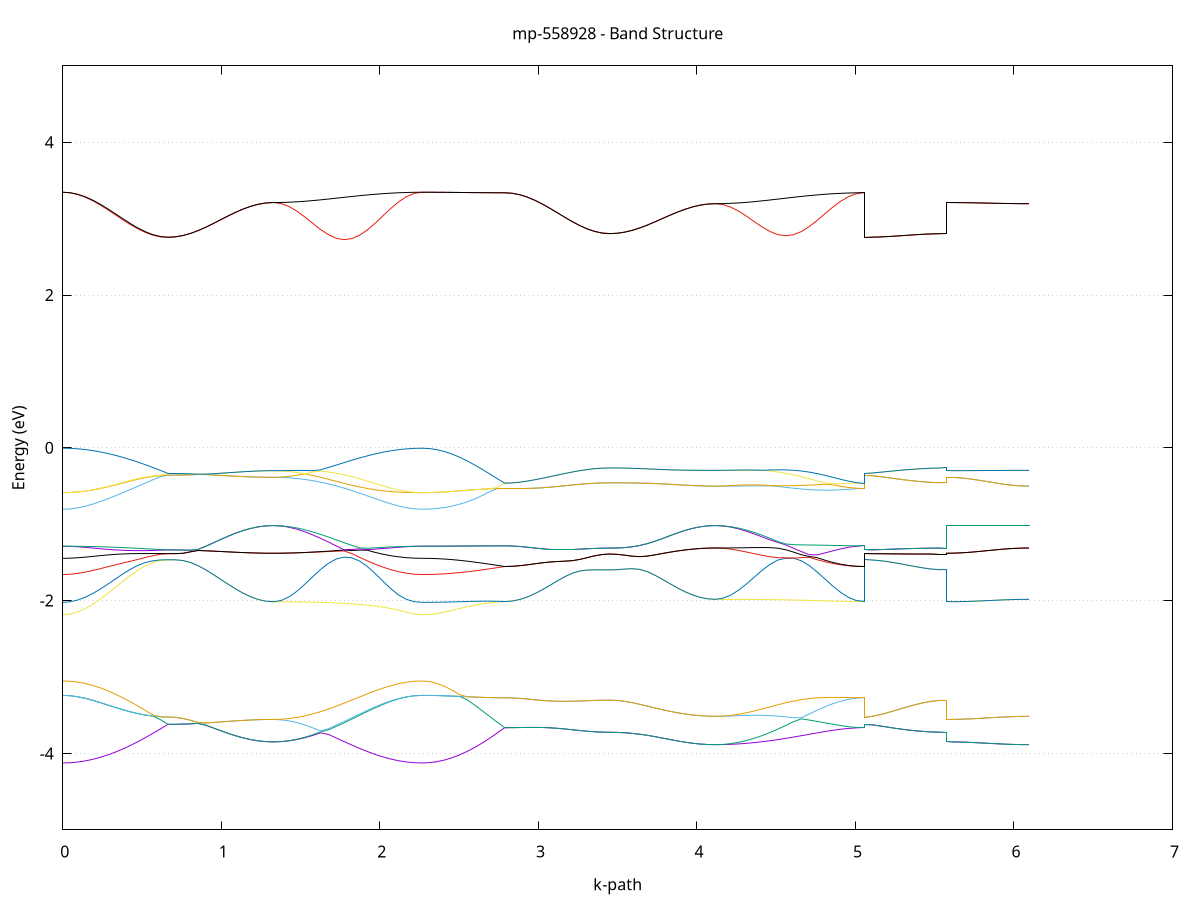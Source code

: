 set title 'mp-558928 - Band Structure'
set xlabel 'k-path'
set ylabel 'Energy (eV)'
set grid y
set yrange [-5:5]
set terminal png size 800,600
set output 'mp-558928_bands_gnuplot.png'
plot '-' using 1:2 with lines notitle, '-' using 1:2 with lines notitle, '-' using 1:2 with lines notitle, '-' using 1:2 with lines notitle, '-' using 1:2 with lines notitle, '-' using 1:2 with lines notitle, '-' using 1:2 with lines notitle, '-' using 1:2 with lines notitle, '-' using 1:2 with lines notitle, '-' using 1:2 with lines notitle, '-' using 1:2 with lines notitle, '-' using 1:2 with lines notitle, '-' using 1:2 with lines notitle, '-' using 1:2 with lines notitle, '-' using 1:2 with lines notitle, '-' using 1:2 with lines notitle, '-' using 1:2 with lines notitle, '-' using 1:2 with lines notitle, '-' using 1:2 with lines notitle, '-' using 1:2 with lines notitle, '-' using 1:2 with lines notitle, '-' using 1:2 with lines notitle, '-' using 1:2 with lines notitle, '-' using 1:2 with lines notitle, '-' using 1:2 with lines notitle, '-' using 1:2 with lines notitle, '-' using 1:2 with lines notitle, '-' using 1:2 with lines notitle, '-' using 1:2 with lines notitle, '-' using 1:2 with lines notitle, '-' using 1:2 with lines notitle, '-' using 1:2 with lines notitle, '-' using 1:2 with lines notitle, '-' using 1:2 with lines notitle, '-' using 1:2 with lines notitle, '-' using 1:2 with lines notitle, '-' using 1:2 with lines notitle, '-' using 1:2 with lines notitle, '-' using 1:2 with lines notitle, '-' using 1:2 with lines notitle, '-' using 1:2 with lines notitle, '-' using 1:2 with lines notitle
0.000000 -21.311038
0.047426 -21.309938
0.094851 -21.306538
0.142277 -21.300838
0.189703 -21.293338
0.237129 -21.283838
0.284554 -21.272838
0.331980 -21.260538
0.379406 -21.247238
0.426832 -21.233538
0.474257 -21.219838
0.521683 -21.206638
0.569109 -21.194538
0.616534 -21.183838
0.663960 -21.175238
0.663960 -21.175238
0.711386 -21.175438
0.758812 -21.176038
0.806237 -21.177038
0.853663 -21.178438
0.901089 -21.180038
0.948515 -21.181738
0.995940 -21.183438
1.043366 -21.185238
1.090792 -21.186938
1.138217 -21.188338
1.185643 -21.189738
1.233069 -21.190538
1.280495 -21.191038
1.327920 -21.191238
1.327920 -21.191238
1.377340 -21.191838
1.426761 -21.193538
1.476181 -21.196438
1.525601 -21.200238
1.575021 -21.205138
1.624441 -21.210938
1.673861 -21.217738
1.723281 -21.225538
1.772701 -21.234038
1.822121 -21.243338
1.871541 -21.253238
1.920961 -21.263538
1.970381 -21.273838
2.019801 -21.283738
2.069222 -21.292738
2.118642 -21.300338
2.168062 -21.306138
2.217482 -21.309838
2.266902 -21.311038
2.266902 -21.311038
2.314212 -21.310538
2.361523 -21.308838
2.408833 -21.306038
2.456143 -21.302138
2.503454 -21.297438
2.550764 -21.291638
2.598074 -21.285138
2.645385 -21.278038
2.692695 -21.270438
2.740005 -21.262538
2.787316 -21.254338
2.787316 -21.254338
2.834741 -21.253538
2.882167 -21.250938
2.929593 -21.246638
2.977019 -21.240738
3.024444 -21.233638
3.071870 -21.225538
3.119296 -21.216738
3.166721 -21.207738
3.214147 -21.198838
3.261573 -21.190538
3.308999 -21.183438
3.356424 -21.178038
3.403850 -21.174638
3.451276 -21.173438
3.451276 -21.173438
3.498702 -21.173638
3.546127 -21.174238
3.593553 -21.175338
3.640979 -21.176838
3.688404 -21.178538
3.735830 -21.180338
3.783256 -21.182338
3.830682 -21.184138
3.878107 -21.185938
3.925533 -21.187538
3.972959 -21.188838
4.020385 -21.189938
4.067810 -21.190538
4.115236 -21.190738
4.115236 -21.190738
4.164656 -21.191138
4.214076 -21.192438
4.263496 -21.194538
4.312916 -21.197538
4.362336 -21.200938
4.411756 -21.205138
4.461177 -21.209838
4.510597 -21.214738
4.560017 -21.219938
4.609437 -21.225238
4.658857 -21.230438
4.708277 -21.235438
4.757697 -21.240138
4.807117 -21.244238
4.856537 -21.247738
4.905957 -21.250638
4.955377 -21.252738
5.004797 -21.253938
5.054217 -21.254338
5.054217 -21.175238
5.101528 -21.175238
5.148838 -21.175038
5.196148 -21.174838
5.243459 -21.174638
5.290769 -21.174338
5.338079 -21.174138
5.385390 -21.173938
5.432700 -21.173738
5.480011 -21.173438
5.527321 -21.173438
5.574631 -21.173438
5.574631 -21.191238
5.621942 -21.191238
5.669252 -21.191238
5.716562 -21.191038
5.763873 -21.191038
5.811183 -21.190938
5.858493 -21.190938
5.905804 -21.190738
5.953114 -21.190638
6.000424 -21.190638
6.047735 -21.190738
6.095045 -21.190738
e
0.000000 -21.197138
0.047426 -21.196538
0.094851 -21.194738
0.142277 -21.191838
0.189703 -21.187938
0.237129 -21.183538
0.284554 -21.178738
0.331980 -21.173838
0.379406 -21.169338
0.426832 -21.165738
0.474257 -21.163538
0.521683 -21.163138
0.569109 -21.164838
0.616534 -21.168838
0.663960 -21.175238
0.663960 -21.175238
0.711386 -21.175438
0.758812 -21.176038
0.806237 -21.177038
0.853663 -21.178438
0.901089 -21.180038
0.948515 -21.181738
0.995940 -21.183438
1.043366 -21.185238
1.090792 -21.186938
1.138217 -21.188338
1.185643 -21.189738
1.233069 -21.190538
1.280495 -21.191038
1.327920 -21.191238
1.327920 -21.191238
1.377340 -21.190238
1.426761 -21.187438
1.476181 -21.183138
1.525601 -21.177738
1.575021 -21.171938
1.624441 -21.166538
1.673861 -21.162238
1.723281 -21.159838
1.772701 -21.159438
1.822121 -21.161338
1.871541 -21.165138
1.920961 -21.170338
1.970381 -21.176038
2.019801 -21.181738
2.069222 -21.187038
2.118642 -21.191238
2.168062 -21.194538
2.217482 -21.196438
2.266902 -21.197138
2.266902 -21.197138
2.314212 -21.197638
2.361523 -21.199538
2.408833 -21.202438
2.456143 -21.206338
2.503454 -21.211338
2.550764 -21.216938
2.598074 -21.223438
2.645385 -21.230738
2.692695 -21.238438
2.740005 -21.246338
2.787316 -21.254338
2.787316 -21.254338
2.834741 -21.253538
2.882167 -21.250938
2.929593 -21.246638
2.977019 -21.240738
3.024444 -21.233638
3.071870 -21.225538
3.119296 -21.216738
3.166721 -21.207738
3.214147 -21.198838
3.261573 -21.190538
3.308999 -21.183438
3.356424 -21.178038
3.403850 -21.174638
3.451276 -21.173438
3.451276 -21.173438
3.498702 -21.173638
3.546127 -21.174238
3.593553 -21.175338
3.640979 -21.176838
3.688404 -21.178538
3.735830 -21.180338
3.783256 -21.182338
3.830682 -21.184138
3.878107 -21.185938
3.925533 -21.187538
3.972959 -21.188838
4.020385 -21.189938
4.067810 -21.190538
4.115236 -21.190738
4.115236 -21.190738
4.164656 -21.189838
4.214076 -21.187338
4.263496 -21.183438
4.312916 -21.178938
4.362336 -21.174338
4.411756 -21.170438
4.461177 -21.168438
4.510597 -21.168738
4.560017 -21.171938
4.609437 -21.178138
4.658857 -21.186938
4.708277 -21.197738
4.757697 -21.209438
4.807117 -21.221238
4.856537 -21.232038
4.905957 -21.241338
4.955377 -21.248538
5.004797 -21.252938
5.054217 -21.254338
5.054217 -21.175238
5.101528 -21.175238
5.148838 -21.175038
5.196148 -21.174838
5.243459 -21.174638
5.290769 -21.174338
5.338079 -21.174138
5.385390 -21.173938
5.432700 -21.173738
5.480011 -21.173438
5.527321 -21.173438
5.574631 -21.173438
5.574631 -21.191238
5.621942 -21.191238
5.669252 -21.191238
5.716562 -21.191038
5.763873 -21.191038
5.811183 -21.190938
5.858493 -21.190938
5.905804 -21.190738
5.953114 -21.190638
6.000424 -21.190638
6.047735 -21.190738
6.095045 -21.190738
e
0.000000 -20.538438
0.047426 -20.539538
0.094851 -20.542738
0.142277 -20.547938
0.189703 -20.555138
0.237129 -20.563738
0.284554 -20.573438
0.331980 -20.583638
0.379406 -20.594038
0.426832 -20.603838
0.474257 -20.612638
0.521683 -20.619738
0.569109 -20.624738
0.616534 -20.627238
0.663960 -20.627338
0.663960 -20.627338
0.711386 -20.626638
0.758812 -20.624938
0.806237 -20.622238
0.853663 -20.618438
0.901089 -20.614038
0.948515 -20.608938
0.995940 -20.603738
1.043366 -20.598638
1.090792 -20.593638
1.138217 -20.589338
1.185643 -20.585638
1.233069 -20.582838
1.280495 -20.581038
1.327920 -20.580438
1.327920 -20.580438
1.377340 -20.582038
1.426761 -20.586538
1.476181 -20.593438
1.525601 -20.601738
1.575021 -20.610738
1.624441 -20.618838
1.673861 -20.625138
1.723281 -20.628438
1.772701 -20.627938
1.822121 -20.623538
1.871541 -20.615538
1.920961 -20.604738
1.970381 -20.592038
2.019801 -20.578638
2.069222 -20.565738
2.118642 -20.554538
2.168062 -20.545938
2.217482 -20.540338
2.266902 -20.538438
2.266902 -20.538438
2.314212 -20.538438
2.361523 -20.538538
2.408833 -20.538538
2.456143 -20.538438
2.503454 -20.538438
2.550764 -20.538338
2.598074 -20.538338
2.645385 -20.538538
2.692695 -20.538538
2.740005 -20.538538
2.787316 -20.538438
2.787316 -20.538438
2.834741 -20.539538
2.882167 -20.542538
2.929593 -20.547338
2.977019 -20.553838
3.024444 -20.561938
3.071870 -20.571138
3.119296 -20.580938
3.166721 -20.591138
3.214147 -20.600938
3.261573 -20.610138
3.308999 -20.617938
3.356424 -20.623938
3.403850 -20.627838
3.451276 -20.629138
3.451276 -20.629138
3.498702 -20.628538
3.546127 -20.626538
3.593553 -20.623738
3.640979 -20.619838
3.688404 -20.615138
3.735830 -20.609938
3.783256 -20.604638
3.830682 -20.599238
3.878107 -20.594138
3.925533 -20.589538
3.972959 -20.585738
4.020385 -20.583038
4.067810 -20.581338
4.115236 -20.580838
4.115236 -20.580838
4.164656 -20.582238
4.214076 -20.586838
4.263496 -20.593738
4.312916 -20.602438
4.362336 -20.611538
4.411756 -20.619938
4.461177 -20.626338
4.510597 -20.629638
4.560017 -20.629238
4.609437 -20.624738
4.658857 -20.616638
4.708277 -20.605538
4.757697 -20.592638
4.807117 -20.579038
4.856537 -20.566038
4.905957 -20.554738
4.955377 -20.545938
5.004797 -20.540338
5.054217 -20.538438
5.054217 -20.627338
5.101528 -20.627438
5.148838 -20.627538
5.196148 -20.627738
5.243459 -20.627938
5.290769 -20.628138
5.338079 -20.628338
5.385390 -20.628538
5.432700 -20.628838
5.480011 -20.628938
5.527321 -20.629138
5.574631 -20.629138
5.574631 -20.580438
5.621942 -20.580338
5.669252 -20.580438
5.716562 -20.580338
5.763873 -20.580438
5.811183 -20.580538
5.858493 -20.580638
5.905804 -20.580438
5.953114 -20.580438
6.000424 -20.580538
6.047735 -20.580738
6.095045 -20.580838
e
0.000000 -20.538438
0.047426 -20.539438
0.094851 -20.542138
0.142277 -20.546438
0.189703 -20.552338
0.237129 -20.559538
0.284554 -20.567938
0.331980 -20.577038
0.379406 -20.586538
0.426832 -20.596138
0.474257 -20.605238
0.521683 -20.613438
0.569109 -20.620138
0.616534 -20.624738
0.663960 -20.627338
0.663960 -20.627338
0.711386 -20.626638
0.758812 -20.624938
0.806237 -20.622238
0.853663 -20.618438
0.901089 -20.614038
0.948515 -20.608938
0.995940 -20.603738
1.043366 -20.598638
1.090792 -20.593638
1.138217 -20.589338
1.185643 -20.585638
1.233069 -20.582838
1.280495 -20.581038
1.327920 -20.580438
1.327920 -20.580438
1.377340 -20.580138
1.426761 -20.579438
1.476181 -20.578138
1.525601 -20.576238
1.575021 -20.573838
1.624441 -20.571038
1.673861 -20.568038
1.723281 -20.564838
1.772701 -20.561338
1.822121 -20.557838
1.871541 -20.554338
1.920961 -20.551138
1.970381 -20.548138
2.019801 -20.545338
2.069222 -20.542938
2.118642 -20.541038
2.168062 -20.539638
2.217482 -20.538838
2.266902 -20.538438
2.266902 -20.538438
2.314212 -20.538438
2.361523 -20.538538
2.408833 -20.538538
2.456143 -20.538438
2.503454 -20.538438
2.550764 -20.538338
2.598074 -20.538338
2.645385 -20.538538
2.692695 -20.538538
2.740005 -20.538538
2.787316 -20.538438
2.787316 -20.538438
2.834741 -20.539538
2.882167 -20.542538
2.929593 -20.547338
2.977019 -20.553838
3.024444 -20.561938
3.071870 -20.571138
3.119296 -20.580938
3.166721 -20.591138
3.214147 -20.600938
3.261573 -20.610138
3.308999 -20.617938
3.356424 -20.623938
3.403850 -20.627838
3.451276 -20.629138
3.451276 -20.629138
3.498702 -20.628538
3.546127 -20.626538
3.593553 -20.623738
3.640979 -20.619838
3.688404 -20.615138
3.735830 -20.609938
3.783256 -20.604638
3.830682 -20.599238
3.878107 -20.594138
3.925533 -20.589538
3.972959 -20.585738
4.020385 -20.583038
4.067810 -20.581338
4.115236 -20.580838
4.115236 -20.580838
4.164656 -20.580438
4.214076 -20.579438
4.263496 -20.577938
4.312916 -20.576138
4.362336 -20.573938
4.411756 -20.571138
4.461177 -20.568038
4.510597 -20.564738
4.560017 -20.561338
4.609437 -20.557738
4.658857 -20.554338
4.708277 -20.551038
4.757697 -20.547938
4.807117 -20.545238
4.856537 -20.542838
4.905957 -20.541038
4.955377 -20.539638
5.004797 -20.538838
5.054217 -20.538438
5.054217 -20.627338
5.101528 -20.627438
5.148838 -20.627538
5.196148 -20.627738
5.243459 -20.627938
5.290769 -20.628138
5.338079 -20.628338
5.385390 -20.628538
5.432700 -20.628838
5.480011 -20.628938
5.527321 -20.629138
5.574631 -20.629138
5.574631 -20.580438
5.621942 -20.580338
5.669252 -20.580438
5.716562 -20.580338
5.763873 -20.580438
5.811183 -20.580538
5.858493 -20.580638
5.905804 -20.580438
5.953114 -20.580438
6.000424 -20.580538
6.047735 -20.580738
6.095045 -20.580838
e
0.000000 -16.474638
0.047426 -16.474038
0.094851 -16.472238
0.142277 -16.469238
0.189703 -16.465238
0.237129 -16.460238
0.284554 -16.454438
0.331980 -16.447738
0.379406 -16.440438
0.426832 -16.432738
0.474257 -16.424838
0.521683 -16.416638
0.569109 -16.408438
0.616534 -16.400338
0.663960 -16.392438
0.663960 -16.392438
0.711386 -16.393338
0.758812 -16.395938
0.806237 -16.400238
0.853663 -16.405938
0.901089 -16.412738
0.948515 -16.420338
0.995940 -16.428338
1.043366 -16.436338
1.090792 -16.443938
1.138217 -16.450738
1.185643 -16.456438
1.233069 -16.460638
1.280495 -16.463338
1.327920 -16.464238
1.327920 -16.464238
1.377340 -16.463938
1.426761 -16.463238
1.476181 -16.462238
1.525601 -16.460838
1.575021 -16.459238
1.624441 -16.457638
1.673861 -16.456138
1.723281 -16.454938
1.772701 -16.454238
1.822121 -16.454238
1.871541 -16.455038
1.920961 -16.456738
1.970381 -16.459338
2.019801 -16.462538
2.069222 -16.466038
2.118642 -16.469338
2.168062 -16.472138
2.217482 -16.473938
2.266902 -16.474638
2.266902 -16.474638
2.314212 -16.473938
2.361523 -16.471938
2.408833 -16.468538
2.456143 -16.463938
2.503454 -16.458138
2.550764 -16.451238
2.598074 -16.443438
2.645385 -16.434938
2.692695 -16.425738
2.740005 -16.416138
2.787316 -16.406138
2.787316 -16.406138
2.834741 -16.406038
2.882167 -16.405638
2.929593 -16.404938
2.977019 -16.403838
3.024444 -16.402738
3.071870 -16.401438
3.119296 -16.400138
3.166721 -16.398738
3.214147 -16.397438
3.261573 -16.396238
3.308999 -16.395238
3.356424 -16.394538
3.403850 -16.394138
3.451276 -16.393938
3.451276 -16.393938
3.498702 -16.394838
3.546127 -16.397538
3.593553 -16.401838
3.640979 -16.407638
3.688404 -16.414538
3.735830 -16.422138
3.783256 -16.430238
3.830682 -16.438338
3.878107 -16.445938
3.925533 -16.452838
3.972959 -16.458638
4.020385 -16.462938
4.067810 -16.465638
4.115236 -16.466538
4.115236 -16.466538
4.164656 -16.466138
4.214076 -16.464938
4.263496 -16.462938
4.312916 -16.460238
4.362336 -16.456838
4.411756 -16.452938
4.461177 -16.448538
4.510597 -16.443838
4.560017 -16.438938
4.609437 -16.434038
4.658857 -16.429138
4.708277 -16.424338
4.757697 -16.419938
4.807117 -16.416038
4.856537 -16.412638
4.905957 -16.409838
4.955377 -16.407838
5.004797 -16.406638
5.054217 -16.406138
5.054217 -16.392438
5.101528 -16.392438
5.148838 -16.392538
5.196148 -16.392638
5.243459 -16.392838
5.290769 -16.393038
5.338079 -16.393338
5.385390 -16.393538
5.432700 -16.393738
5.480011 -16.393838
5.527321 -16.393938
5.574631 -16.393938
5.574631 -16.464238
5.621942 -16.464238
5.669252 -16.464438
5.716562 -16.464638
5.763873 -16.464938
5.811183 -16.465238
5.858493 -16.465538
5.905804 -16.465838
5.953114 -16.466138
6.000424 -16.466338
6.047735 -16.466538
6.095045 -16.466538
e
0.000000 -16.335338
0.047426 -16.335738
0.094851 -16.336538
0.142277 -16.337938
0.189703 -16.340038
0.237129 -16.342638
0.284554 -16.345838
0.331980 -16.349638
0.379406 -16.354138
0.426832 -16.359138
0.474257 -16.364738
0.521683 -16.371038
0.569109 -16.377638
0.616534 -16.384838
0.663960 -16.392438
0.663960 -16.392438
0.711386 -16.393338
0.758812 -16.395938
0.806237 -16.400238
0.853663 -16.405938
0.901089 -16.412738
0.948515 -16.420338
0.995940 -16.428338
1.043366 -16.436338
1.090792 -16.443938
1.138217 -16.450738
1.185643 -16.456438
1.233069 -16.460638
1.280495 -16.463338
1.327920 -16.464238
1.327920 -16.464238
1.377340 -16.462538
1.426761 -16.457538
1.476181 -16.449538
1.525601 -16.439238
1.575021 -16.427238
1.624441 -16.414438
1.673861 -16.401538
1.723281 -16.389238
1.772701 -16.378038
1.822121 -16.368238
1.871541 -16.360038
1.920961 -16.353338
1.970381 -16.347938
2.019801 -16.343838
2.069222 -16.340638
2.118642 -16.338238
2.168062 -16.336638
2.217482 -16.335738
2.266902 -16.335338
2.266902 -16.335338
2.314212 -16.336138
2.361523 -16.338338
2.408833 -16.341938
2.456143 -16.346838
2.503454 -16.352938
2.550764 -16.360138
2.598074 -16.368238
2.645385 -16.377038
2.692695 -16.386538
2.740005 -16.396338
2.787316 -16.406138
2.787316 -16.406138
2.834741 -16.406038
2.882167 -16.405638
2.929593 -16.404938
2.977019 -16.403838
3.024444 -16.402738
3.071870 -16.401438
3.119296 -16.400138
3.166721 -16.398738
3.214147 -16.397438
3.261573 -16.396238
3.308999 -16.395238
3.356424 -16.394538
3.403850 -16.394138
3.451276 -16.393938
3.451276 -16.393938
3.498702 -16.394838
3.546127 -16.397538
3.593553 -16.401838
3.640979 -16.407638
3.688404 -16.414538
3.735830 -16.422138
3.783256 -16.430238
3.830682 -16.438338
3.878107 -16.445938
3.925533 -16.452838
3.972959 -16.458638
4.020385 -16.462938
4.067810 -16.465638
4.115236 -16.466538
4.115236 -16.466538
4.164656 -16.465038
4.214076 -16.460438
4.263496 -16.453238
4.312916 -16.444138
4.362336 -16.433738
4.411756 -16.423038
4.461177 -16.412838
4.510597 -16.403838
4.560017 -16.396638
4.609437 -16.391738
4.658857 -16.389038
4.708277 -16.388638
4.757697 -16.390138
4.807117 -16.392938
4.856537 -16.396538
4.905957 -16.400238
4.955377 -16.403338
5.004797 -16.405438
5.054217 -16.406138
5.054217 -16.392438
5.101528 -16.392438
5.148838 -16.392538
5.196148 -16.392638
5.243459 -16.392838
5.290769 -16.393038
5.338079 -16.393338
5.385390 -16.393538
5.432700 -16.393738
5.480011 -16.393838
5.527321 -16.393938
5.574631 -16.393938
5.574631 -16.464238
5.621942 -16.464238
5.669252 -16.464438
5.716562 -16.464638
5.763873 -16.464938
5.811183 -16.465238
5.858493 -16.465538
5.905804 -16.465838
5.953114 -16.466138
6.000424 -16.466338
6.047735 -16.466538
6.095045 -16.466538
e
0.000000 -5.691438
0.047426 -5.695038
0.094851 -5.705438
0.142277 -5.721938
0.189703 -5.743638
0.237129 -5.769038
0.284554 -5.796638
0.331980 -5.825138
0.379406 -5.852938
0.426832 -5.878838
0.474257 -5.901538
0.521683 -5.920238
0.569109 -5.934038
0.616534 -5.942538
0.663960 -5.945338
0.663960 -5.945338
0.711386 -5.941738
0.758812 -5.931138
0.806237 -5.914038
0.853663 -5.890938
0.901089 -5.862938
0.948515 -5.831138
0.995940 -5.797138
1.043366 -5.762338
1.090792 -5.728738
1.138217 -5.697938
1.185643 -5.671838
1.233069 -5.651838
1.280495 -5.639238
1.327920 -5.635038
1.327920 -5.635038
1.377340 -5.643838
1.426761 -5.669038
1.476181 -5.707138
1.525601 -5.753438
1.575021 -5.802638
1.624441 -5.849538
1.673861 -5.889938
1.723281 -5.920338
1.772701 -5.938438
1.822121 -5.942938
1.871541 -5.933738
1.920961 -5.911938
1.970381 -5.879638
2.019801 -5.840038
2.069222 -5.797338
2.118642 -5.756338
2.168062 -5.722138
2.217482 -5.699438
2.266902 -5.691438
2.266902 -5.691438
2.314212 -5.691438
2.361523 -5.691438
2.408833 -5.691338
2.456143 -5.691238
2.503454 -5.691038
2.550764 -5.690938
2.598074 -5.690738
2.645385 -5.690638
2.692695 -5.690538
2.740005 -5.690438
2.787316 -5.690438
2.787316 -5.690438
2.834741 -5.694238
2.882167 -5.705338
2.929593 -5.722838
2.977019 -5.745838
3.024444 -5.772638
3.071870 -5.801938
3.119296 -5.831838
3.166721 -5.861138
3.214147 -5.888238
3.261573 -5.912038
3.308999 -5.931638
3.356424 -5.946138
3.403850 -5.955038
3.451276 -5.958038
3.451276 -5.958038
3.498702 -5.954338
3.546127 -5.943438
3.593553 -5.925638
3.640979 -5.901738
3.688404 -5.872638
3.735830 -5.839638
3.783256 -5.804138
3.830682 -5.767938
3.878107 -5.732738
3.925533 -5.700438
3.972959 -5.673038
4.020385 -5.652038
4.067810 -5.638838
4.115236 -5.634438
4.115236 -5.634438
4.164656 -5.643638
4.214076 -5.670138
4.263496 -5.710238
4.312916 -5.758638
4.362336 -5.809938
4.411756 -5.858638
4.461177 -5.900438
4.510597 -5.931838
4.560017 -5.950438
4.609437 -5.954938
4.658857 -5.945338
4.708277 -5.922638
4.757697 -5.888938
4.807117 -5.847438
4.856537 -5.802538
4.905957 -5.759338
4.955377 -5.723138
5.004797 -5.698938
5.054217 -5.690438
5.054217 -5.945338
5.101528 -5.945538
5.148838 -5.946338
5.196148 -5.947538
5.243459 -5.949138
5.290769 -5.950838
5.338079 -5.952638
5.385390 -5.954338
5.432700 -5.955938
5.480011 -5.957038
5.527321 -5.957838
5.574631 -5.958038
5.574631 -5.635038
5.621942 -5.635038
5.669252 -5.635038
5.716562 -5.634938
5.763873 -5.634838
5.811183 -5.634738
5.858493 -5.634638
5.905804 -5.634538
5.953114 -5.634438
6.000424 -5.634438
6.047735 -5.634438
6.095045 -5.634438
e
0.000000 -5.691438
0.047426 -5.695038
0.094851 -5.705338
0.142277 -5.721738
0.189703 -5.743238
0.237129 -5.768438
0.284554 -5.796038
0.331980 -5.824338
0.379406 -5.852138
0.426832 -5.878038
0.474257 -5.900838
0.521683 -5.919638
0.569109 -5.933638
0.616534 -5.942338
0.663960 -5.945338
0.663960 -5.945338
0.711386 -5.941738
0.758812 -5.931138
0.806237 -5.914038
0.853663 -5.890938
0.901089 -5.862938
0.948515 -5.831138
0.995940 -5.797138
1.043366 -5.762338
1.090792 -5.728738
1.138217 -5.697938
1.185643 -5.671838
1.233069 -5.651838
1.280495 -5.639238
1.327920 -5.635038
1.327920 -5.635038
1.377340 -5.635438
1.426761 -5.636638
1.476181 -5.638538
1.525601 -5.641238
1.575021 -5.644538
1.624441 -5.648238
1.673861 -5.652438
1.723281 -5.656938
1.772701 -5.661538
1.822121 -5.666238
1.871541 -5.670838
1.920961 -5.675138
1.970381 -5.679138
2.019801 -5.682738
2.069222 -5.685838
2.118642 -5.688238
2.168062 -5.690038
2.217482 -5.691138
2.266902 -5.691438
2.266902 -5.691438
2.314212 -5.691438
2.361523 -5.691438
2.408833 -5.691338
2.456143 -5.691238
2.503454 -5.691038
2.550764 -5.690938
2.598074 -5.690738
2.645385 -5.690638
2.692695 -5.690538
2.740005 -5.690438
2.787316 -5.690438
2.787316 -5.690438
2.834741 -5.694238
2.882167 -5.705338
2.929593 -5.722838
2.977019 -5.745838
3.024444 -5.772638
3.071870 -5.801938
3.119296 -5.831838
3.166721 -5.861138
3.214147 -5.888238
3.261573 -5.912038
3.308999 -5.931638
3.356424 -5.946138
3.403850 -5.955038
3.451276 -5.958038
3.451276 -5.958038
3.498702 -5.954338
3.546127 -5.943438
3.593553 -5.925638
3.640979 -5.901738
3.688404 -5.872638
3.735830 -5.839638
3.783256 -5.804138
3.830682 -5.767938
3.878107 -5.732738
3.925533 -5.700438
3.972959 -5.673038
4.020385 -5.652038
4.067810 -5.638838
4.115236 -5.634438
4.115236 -5.634438
4.164656 -5.634738
4.214076 -5.635938
4.263496 -5.637938
4.312916 -5.640638
4.362336 -5.643838
4.411756 -5.647638
4.461177 -5.651838
4.510597 -5.656238
4.560017 -5.660838
4.609437 -5.665438
4.658857 -5.670038
4.708277 -5.674338
4.757697 -5.678338
4.807117 -5.681838
4.856537 -5.684838
4.905957 -5.687238
4.955377 -5.689038
5.004797 -5.690138
5.054217 -5.690438
5.054217 -5.945338
5.101528 -5.945538
5.148838 -5.946338
5.196148 -5.947538
5.243459 -5.949138
5.290769 -5.950838
5.338079 -5.952638
5.385390 -5.954338
5.432700 -5.955938
5.480011 -5.957038
5.527321 -5.957838
5.574631 -5.958038
5.574631 -5.635038
5.621942 -5.635038
5.669252 -5.635038
5.716562 -5.634938
5.763873 -5.634838
5.811183 -5.634738
5.858493 -5.634638
5.905804 -5.634538
5.953114 -5.634438
6.000424 -5.634438
6.047735 -5.634438
6.095045 -5.634438
e
0.000000 -4.125338
0.047426 -4.122338
0.094851 -4.113338
0.142277 -4.098438
0.189703 -4.077738
0.237129 -4.051438
0.284554 -4.019738
0.331980 -3.983038
0.379406 -3.941538
0.426832 -3.895738
0.474257 -3.846038
0.521683 -3.793038
0.569109 -3.737138
0.616534 -3.679138
0.663960 -3.619538
0.663960 -3.619538
0.711386 -3.618838
0.758812 -3.616538
0.806237 -3.612838
0.853663 -3.607838
0.901089 -3.630038
0.948515 -3.666338
0.995940 -3.702938
1.043366 -3.737938
1.090792 -3.769838
1.138217 -3.797338
1.185643 -3.819638
1.233069 -3.835938
1.280495 -3.845938
1.327920 -3.849238
1.327920 -3.849238
1.377340 -3.845838
1.426761 -3.835638
1.476181 -3.818838
1.525601 -3.795638
1.575021 -3.766438
1.624441 -3.731738
1.673861 -3.749938
1.723281 -3.796538
1.772701 -3.843638
1.822121 -3.889938
1.871541 -3.934338
1.920961 -3.975738
1.970381 -4.013338
2.019801 -4.046338
2.069222 -4.074138
2.118642 -4.096238
2.168062 -4.112338
2.217482 -4.122038
2.266902 -4.125338
2.266902 -4.125338
2.314212 -4.120938
2.361523 -4.107938
2.408833 -4.086438
2.456143 -4.056738
2.503454 -4.019138
2.550764 -3.974238
2.598074 -3.922538
2.645385 -3.864838
2.692695 -3.801838
2.740005 -3.734438
2.787316 -3.663538
2.787316 -3.663538
2.834741 -3.663138
2.882167 -3.661838
2.929593 -3.660538
2.977019 -3.660038
3.024444 -3.661338
3.071870 -3.665138
3.119296 -3.671638
3.166721 -3.680338
3.214147 -3.690438
3.261573 -3.700738
3.308999 -3.710038
3.356424 -3.717338
3.403850 -3.722138
3.451276 -3.723738
3.451276 -3.723738
3.498702 -3.725338
3.546127 -3.730138
3.593553 -3.738238
3.640979 -3.749638
3.688404 -3.763938
3.735830 -3.780838
3.783256 -3.799438
3.830682 -3.818538
3.878107 -3.836938
3.925533 -3.853538
3.972959 -3.867238
4.020385 -3.877438
4.067810 -3.883638
4.115236 -3.885838
4.115236 -3.885838
4.164656 -3.884638
4.214076 -3.881338
4.263496 -3.875838
4.312916 -3.868338
4.362336 -3.858738
4.411756 -3.847338
4.461177 -3.834238
4.510597 -3.819538
4.560017 -3.803538
4.609437 -3.786438
4.658857 -3.768538
4.708277 -3.750238
4.757697 -3.731938
4.807117 -3.714338
4.856537 -3.698038
4.905957 -3.683938
4.955377 -3.673038
5.004797 -3.666038
5.054217 -3.663538
5.054217 -3.619538
5.101528 -3.625238
5.148838 -3.638438
5.196148 -3.653938
5.243459 -3.669138
5.290769 -3.683038
5.338079 -3.695138
5.385390 -3.705238
5.432700 -3.713238
5.480011 -3.719038
5.527321 -3.722538
5.574631 -3.723738
5.574631 -3.849238
5.621942 -3.850038
5.669252 -3.852238
5.716562 -3.855638
5.763873 -3.860138
5.811183 -3.865138
5.858493 -3.870338
5.905804 -3.875238
5.953114 -3.879638
6.000424 -3.882938
6.047735 -3.885038
6.095045 -3.885838
e
0.000000 -3.240738
0.047426 -3.245438
0.094851 -3.259038
0.142277 -3.280138
0.189703 -3.306738
0.237129 -3.336838
0.284554 -3.368438
0.331980 -3.399938
0.379406 -3.429738
0.426832 -3.456738
0.474257 -3.480038
0.521683 -3.498838
0.569109 -3.512638
0.616534 -3.559238
0.663960 -3.619538
0.663960 -3.619538
0.711386 -3.618838
0.758812 -3.616538
0.806237 -3.612838
0.853663 -3.607838
0.901089 -3.630038
0.948515 -3.666338
0.995940 -3.702938
1.043366 -3.737938
1.090792 -3.769838
1.138217 -3.797338
1.185643 -3.819638
1.233069 -3.835938
1.280495 -3.845938
1.327920 -3.849238
1.327920 -3.849238
1.377340 -3.845438
1.426761 -3.833938
1.476181 -3.815138
1.525601 -3.789438
1.575021 -3.757438
1.624441 -3.719938
1.673861 -3.692138
1.723281 -3.648338
1.772701 -3.601338
1.822121 -3.552038
1.871541 -3.501738
1.920961 -3.451838
1.970381 -3.403638
2.019801 -3.358838
2.069222 -3.319138
2.118642 -3.286138
2.168062 -3.261338
2.217482 -3.245938
2.266902 -3.240738
2.266902 -3.240738
2.314212 -3.241338
2.361523 -3.243238
2.408833 -3.246238
2.456143 -3.250038
2.503454 -3.254338
2.550764 -3.297838
2.598074 -3.368138
2.645385 -3.441338
2.692695 -3.515838
2.740005 -3.590338
2.787316 -3.663538
2.787316 -3.663538
2.834741 -3.663138
2.882167 -3.661838
2.929593 -3.660538
2.977019 -3.660038
3.024444 -3.661338
3.071870 -3.665138
3.119296 -3.671638
3.166721 -3.680338
3.214147 -3.690438
3.261573 -3.700738
3.308999 -3.710038
3.356424 -3.717338
3.403850 -3.722138
3.451276 -3.723738
3.451276 -3.723738
3.498702 -3.725338
3.546127 -3.730138
3.593553 -3.738238
3.640979 -3.749638
3.688404 -3.763938
3.735830 -3.780838
3.783256 -3.799438
3.830682 -3.818538
3.878107 -3.836938
3.925533 -3.853538
3.972959 -3.867238
4.020385 -3.877438
4.067810 -3.883638
4.115236 -3.885838
4.115236 -3.885838
4.164656 -3.882338
4.214076 -3.871938
4.263496 -3.854938
4.312916 -3.831438
4.362336 -3.801838
4.411756 -3.766738
4.461177 -3.726638
4.510597 -3.682338
4.560017 -3.634838
4.609437 -3.585038
4.658857 -3.547638
4.708277 -3.563638
4.757697 -3.581138
4.807117 -3.599638
4.856537 -3.618238
4.905957 -3.635738
4.955377 -3.650338
5.004797 -3.660138
5.054217 -3.663538
5.054217 -3.619538
5.101528 -3.625238
5.148838 -3.638438
5.196148 -3.653938
5.243459 -3.669138
5.290769 -3.683038
5.338079 -3.695138
5.385390 -3.705238
5.432700 -3.713238
5.480011 -3.719038
5.527321 -3.722538
5.574631 -3.723738
5.574631 -3.849238
5.621942 -3.850038
5.669252 -3.852238
5.716562 -3.855638
5.763873 -3.860138
5.811183 -3.865138
5.858493 -3.870338
5.905804 -3.875238
5.953114 -3.879638
6.000424 -3.882938
6.047735 -3.885038
6.095045 -3.885838
e
0.000000 -3.240738
0.047426 -3.245238
0.094851 -3.258238
0.142277 -3.278538
0.189703 -3.304438
0.237129 -3.334138
0.284554 -3.365738
0.331980 -3.397338
0.379406 -3.427438
0.426832 -3.454938
0.474257 -3.478638
0.521683 -3.497838
0.569109 -3.512038
0.616534 -3.521038
0.663960 -3.523738
0.663960 -3.523738
0.711386 -3.528738
0.758812 -3.543438
0.806237 -3.566438
0.853663 -3.595938
0.901089 -3.601938
0.948515 -3.595238
0.995940 -3.588238
1.043366 -3.581038
1.090792 -3.574238
1.138217 -3.568138
1.185643 -3.562938
1.233069 -3.559038
1.280495 -3.556538
1.327920 -3.555738
1.327920 -3.555738
1.377340 -3.560438
1.426761 -3.574538
1.476181 -3.597138
1.525601 -3.627338
1.575021 -3.663838
1.624441 -3.705238
1.673861 -3.677838
1.723281 -3.632138
1.772701 -3.583938
1.822121 -3.534538
1.871541 -3.485038
1.920961 -3.436738
1.970381 -3.391138
2.019801 -3.349338
2.069222 -3.312638
2.118642 -3.282338
2.168062 -3.259638
2.217482 -3.245538
2.266902 -3.240738
2.266902 -3.240738
2.314212 -3.241338
2.361523 -3.243238
2.408833 -3.246238
2.456143 -3.250038
2.503454 -3.254338
2.550764 -3.258738
2.598074 -3.263038
2.645385 -3.266738
2.692695 -3.269638
2.740005 -3.271438
2.787316 -3.272038
2.787316 -3.272038
2.834741 -3.274138
2.882167 -3.279838
2.929593 -3.288338
2.977019 -3.297838
3.024444 -3.306638
3.071870 -3.313538
3.119296 -3.317438
3.166721 -3.318438
3.214147 -3.316838
3.261573 -3.313738
3.308999 -3.309938
3.356424 -3.306638
3.403850 -3.304238
3.451276 -3.303438
3.451276 -3.303438
3.498702 -3.307438
3.546127 -3.318938
3.593553 -3.336538
3.640979 -3.358238
3.688404 -3.381938
3.735830 -3.405938
3.783256 -3.428738
3.830682 -3.449638
3.878107 -3.468238
3.925533 -3.484138
3.972959 -3.497038
4.020385 -3.506738
4.067810 -3.512838
4.115236 -3.514838
4.115236 -3.514838
4.164656 -3.513538
4.214076 -3.510138
4.263496 -3.505938
4.312916 -3.502438
4.362336 -3.500738
4.411756 -3.501738
4.461177 -3.505538
4.510597 -3.512238
4.560017 -3.521638
4.609437 -3.533538
4.658857 -3.534238
4.708277 -3.483938
4.757697 -3.435438
4.807117 -3.390438
4.856537 -3.350538
4.905957 -3.317538
4.955377 -3.292638
5.004797 -3.277238
5.054217 -3.272038
5.054217 -3.523738
5.101528 -3.515938
5.148838 -3.496438
5.196148 -3.470738
5.243459 -3.442338
5.290769 -3.412938
5.338079 -3.384338
5.385390 -3.358038
5.432700 -3.335438
5.480011 -3.318138
5.527321 -3.307138
5.574631 -3.303438
5.574631 -3.555738
5.621942 -3.554938
5.669252 -3.552538
5.716562 -3.548738
5.763873 -3.543838
5.811183 -3.538338
5.858493 -3.532438
5.905804 -3.526838
5.953114 -3.521938
6.000424 -3.518138
6.047735 -3.515638
6.095045 -3.514838
e
0.000000 -3.052038
0.047426 -3.055738
0.094851 -3.066938
0.142277 -3.085338
0.189703 -3.110838
0.237129 -3.142838
0.284554 -3.180938
0.331980 -3.224538
0.379406 -3.272938
0.426832 -3.325338
0.474257 -3.381038
0.521683 -3.439138
0.569109 -3.498838
0.616534 -3.520738
0.663960 -3.523738
0.663960 -3.523738
0.711386 -3.528738
0.758812 -3.543438
0.806237 -3.566438
0.853663 -3.595938
0.901089 -3.601938
0.948515 -3.595238
0.995940 -3.588238
1.043366 -3.581038
1.090792 -3.574238
1.138217 -3.568138
1.185643 -3.562938
1.233069 -3.559038
1.280495 -3.556538
1.327920 -3.555738
1.327920 -3.555738
1.377340 -3.552738
1.426761 -3.543938
1.476181 -3.529438
1.525601 -3.509438
1.575021 -3.484338
1.624441 -3.454638
1.673861 -3.420838
1.723281 -3.383738
1.772701 -3.344138
1.822121 -3.303038
1.871541 -3.261338
1.920961 -3.220338
1.970381 -3.181138
2.019801 -3.145138
2.069222 -3.113538
2.118642 -3.087438
2.168062 -3.068038
2.217482 -3.056038
2.266902 -3.052038
2.266902 -3.052038
2.314212 -3.060338
2.361523 -3.084738
2.408833 -3.123238
2.456143 -3.173238
2.503454 -3.232238
2.550764 -3.258738
2.598074 -3.263038
2.645385 -3.266738
2.692695 -3.269638
2.740005 -3.271438
2.787316 -3.272038
2.787316 -3.272038
2.834741 -3.274138
2.882167 -3.279838
2.929593 -3.288338
2.977019 -3.297838
3.024444 -3.306638
3.071870 -3.313538
3.119296 -3.317438
3.166721 -3.318438
3.214147 -3.316838
3.261573 -3.313738
3.308999 -3.309938
3.356424 -3.306638
3.403850 -3.304238
3.451276 -3.303438
3.451276 -3.303438
3.498702 -3.307438
3.546127 -3.318938
3.593553 -3.336538
3.640979 -3.358238
3.688404 -3.381938
3.735830 -3.405938
3.783256 -3.428738
3.830682 -3.449638
3.878107 -3.468238
3.925533 -3.484138
3.972959 -3.497038
4.020385 -3.506738
4.067810 -3.512838
4.115236 -3.514838
4.115236 -3.514838
4.164656 -3.511738
4.214076 -3.502538
4.263496 -3.487738
4.312916 -3.468038
4.362336 -3.444538
4.411756 -3.418238
4.461177 -3.390738
4.510597 -3.363438
4.560017 -3.337738
4.609437 -3.315138
4.658857 -3.296538
4.708277 -3.282538
4.757697 -3.273238
4.807117 -3.268338
4.856537 -3.266838
4.905957 -3.267738
4.955377 -3.269638
5.004797 -3.271338
5.054217 -3.272038
5.054217 -3.523738
5.101528 -3.515938
5.148838 -3.496438
5.196148 -3.470738
5.243459 -3.442338
5.290769 -3.412938
5.338079 -3.384338
5.385390 -3.358038
5.432700 -3.335438
5.480011 -3.318138
5.527321 -3.307138
5.574631 -3.303438
5.574631 -3.555738
5.621942 -3.554938
5.669252 -3.552538
5.716562 -3.548738
5.763873 -3.543838
5.811183 -3.538338
5.858493 -3.532438
5.905804 -3.526838
5.953114 -3.521938
6.000424 -3.518138
6.047735 -3.515638
6.095045 -3.514838
e
0.000000 -2.185638
0.047426 -2.176238
0.094851 -2.148638
0.142277 -2.104738
0.189703 -2.047238
0.237129 -1.979238
0.284554 -1.904038
0.331980 -1.825238
0.379406 -1.746238
0.426832 -1.670738
0.474257 -1.602338
0.521683 -1.544938
0.569109 -1.501838
0.616534 -1.475538
0.663960 -1.465238
0.663960 -1.465238
0.711386 -1.466238
0.758812 -1.475238
0.806237 -1.501238
0.853663 -1.543138
0.901089 -1.596438
0.948515 -1.657038
0.995940 -1.721438
1.043366 -1.786138
1.090792 -1.847838
1.138217 -1.903538
1.185643 -1.950338
1.233069 -1.985638
1.280495 -2.007638
1.327920 -2.015138
1.327920 -2.015138
1.377340 -2.015338
1.426761 -2.015938
1.476181 -2.016938
1.525601 -2.018338
1.575021 -2.020338
1.624441 -2.022938
1.673861 -2.026238
1.723281 -2.030438
1.772701 -2.035738
1.822121 -2.042438
1.871541 -2.050538
1.920961 -2.060338
1.970381 -2.072038
2.019801 -2.085938
2.069222 -2.103038
2.118642 -2.124938
2.168062 -2.151638
2.217482 -2.175838
2.266902 -2.185638
2.266902 -2.185638
2.314212 -2.181138
2.361523 -2.168538
2.408833 -2.149838
2.456143 -2.127338
2.503454 -2.103738
2.550764 -2.080838
2.598074 -2.060338
2.645385 -2.043038
2.692695 -2.029338
2.740005 -2.019338
2.787316 -2.012638
2.787316 -2.012638
2.834741 -2.005838
2.882167 -1.985538
2.929593 -1.953038
2.977019 -1.909838
3.024444 -1.858338
3.071870 -1.801238
3.119296 -1.742538
3.166721 -1.686938
3.214147 -1.641138
3.261573 -1.612038
3.308999 -1.599638
3.356424 -1.596938
3.403850 -1.597438
3.451276 -1.597838
3.451276 -1.597838
3.498702 -1.594638
3.546127 -1.587138
3.593553 -1.582238
3.640979 -1.591538
3.688404 -1.621838
3.735830 -1.668238
3.783256 -1.722838
3.830682 -1.779738
3.878107 -1.834738
3.925533 -1.884438
3.972959 -1.925938
4.020385 -1.957238
4.067810 -1.976738
4.115236 -1.983338
4.115236 -1.983338
4.164656 -1.983338
4.214076 -1.983638
4.263496 -1.983938
4.312916 -1.984438
4.362336 -1.985138
4.411756 -1.986038
4.461177 -1.987138
4.510597 -1.988438
4.560017 -1.990138
4.609437 -1.992138
4.658857 -1.994538
4.708277 -1.997238
4.757697 -2.000238
4.807117 -2.003238
4.856537 -2.006238
4.905957 -2.008838
4.955377 -2.010838
5.004797 -2.012238
5.054217 -2.012638
5.054217 -1.465238
5.101528 -1.467838
5.148838 -1.475438
5.196148 -1.487438
5.243459 -1.502838
5.290769 -1.520638
5.338079 -1.539238
5.385390 -1.557538
5.432700 -1.573838
5.480011 -1.586738
5.527321 -1.595038
5.574631 -1.597838
5.574631 -2.015138
5.621942 -2.014538
5.669252 -2.012738
5.716562 -2.010038
5.763873 -2.006438
5.811183 -2.002138
5.858493 -1.997638
5.905804 -1.993238
5.953114 -1.989238
6.000424 -1.986038
6.047735 -1.984038
6.095045 -1.983338
e
0.000000 -2.022838
0.047426 -2.015038
0.094851 -1.992038
0.142277 -1.955038
0.189703 -1.906238
0.237129 -1.848238
0.284554 -1.783938
0.331980 -1.716738
0.379406 -1.650538
0.426832 -1.589338
0.474257 -1.538138
0.521683 -1.501238
0.569109 -1.478738
0.616534 -1.467138
0.663960 -1.465238
0.663960 -1.465238
0.711386 -1.466238
0.758812 -1.475238
0.806237 -1.501238
0.853663 -1.543138
0.901089 -1.596438
0.948515 -1.657038
0.995940 -1.721438
1.043366 -1.786138
1.090792 -1.847838
1.138217 -1.903538
1.185643 -1.950338
1.233069 -1.985638
1.280495 -2.007638
1.327920 -2.015138
1.327920 -2.015138
1.377340 -1.998738
1.426761 -1.951538
1.476181 -1.878838
1.525601 -1.788538
1.575021 -1.690538
1.624441 -1.595438
1.673861 -1.514238
1.723281 -1.456738
1.772701 -1.430338
1.822121 -1.438838
1.871541 -1.481538
1.920961 -1.553038
1.970381 -1.644938
2.019801 -1.746138
2.069222 -1.844538
2.118642 -1.927338
2.168062 -1.984238
2.217482 -2.014038
2.266902 -2.022838
2.266902 -2.022838
2.314212 -2.022438
2.361523 -2.021338
2.408833 -2.019438
2.456143 -2.017138
2.503454 -2.014438
2.550764 -2.011738
2.598074 -2.009338
2.645385 -2.007738
2.692695 -2.007438
2.740005 -2.008838
2.787316 -2.012638
2.787316 -2.012638
2.834741 -2.005838
2.882167 -1.985538
2.929593 -1.953038
2.977019 -1.909838
3.024444 -1.858338
3.071870 -1.801238
3.119296 -1.742538
3.166721 -1.686938
3.214147 -1.641138
3.261573 -1.612038
3.308999 -1.599638
3.356424 -1.596938
3.403850 -1.597438
3.451276 -1.597838
3.451276 -1.597838
3.498702 -1.594638
3.546127 -1.587138
3.593553 -1.582238
3.640979 -1.591538
3.688404 -1.621838
3.735830 -1.668238
3.783256 -1.722838
3.830682 -1.779738
3.878107 -1.834738
3.925533 -1.884438
3.972959 -1.925938
4.020385 -1.957238
4.067810 -1.976738
4.115236 -1.983338
4.115236 -1.983338
4.164656 -1.968938
4.214076 -1.927438
4.263496 -1.862638
4.312916 -1.781238
4.362336 -1.691538
4.411756 -1.603138
4.461177 -1.525938
4.510597 -1.469238
4.560017 -1.445238
4.609437 -1.444938
4.658857 -1.478938
4.708277 -1.541538
4.757697 -1.623738
4.807117 -1.715938
4.856537 -1.808238
4.905957 -1.891038
4.955377 -1.956438
5.004797 -1.998238
5.054217 -2.012638
5.054217 -1.465238
5.101528 -1.467838
5.148838 -1.475438
5.196148 -1.487438
5.243459 -1.502838
5.290769 -1.520638
5.338079 -1.539238
5.385390 -1.557538
5.432700 -1.573838
5.480011 -1.586738
5.527321 -1.595038
5.574631 -1.597838
5.574631 -2.015138
5.621942 -2.014538
5.669252 -2.012738
5.716562 -2.010038
5.763873 -2.006438
5.811183 -2.002138
5.858493 -1.997638
5.905804 -1.993238
5.953114 -1.989238
6.000424 -1.986038
6.047735 -1.984038
6.095045 -1.983338
e
0.000000 -1.658538
0.047426 -1.654738
0.094851 -1.643838
0.142277 -1.626838
0.189703 -1.605438
0.237129 -1.581338
0.284554 -1.556238
0.331980 -1.531438
0.379406 -1.507438
0.426832 -1.484238
0.474257 -1.460638
0.521683 -1.435438
0.569109 -1.411338
0.616534 -1.393838
0.663960 -1.385338
0.663960 -1.385338
0.711386 -1.385538
0.758812 -1.380338
0.806237 -1.361138
0.853663 -1.343838
0.901089 -1.347838
0.948515 -1.352338
0.995940 -1.357138
1.043366 -1.362038
1.090792 -1.366838
1.138217 -1.371138
1.185643 -1.374838
1.233069 -1.377638
1.280495 -1.379438
1.327920 -1.380038
1.327920 -1.380038
1.377340 -1.379338
1.426761 -1.377538
1.476181 -1.374538
1.525601 -1.370638
1.575021 -1.366538
1.624441 -1.362338
1.673861 -1.357938
1.723281 -1.353638
1.772701 -1.349138
1.822121 -1.383538
1.871541 -1.432738
1.920961 -1.479538
1.970381 -1.522838
2.019801 -1.561738
2.069222 -1.595138
2.118642 -1.622138
2.168062 -1.642138
2.217482 -1.654438
2.266902 -1.658538
2.266902 -1.658538
2.314212 -1.657438
2.361523 -1.654338
2.408833 -1.649138
2.456143 -1.642038
2.503454 -1.633138
2.550764 -1.622638
2.598074 -1.610638
2.645385 -1.597538
2.692695 -1.583538
2.740005 -1.568738
2.787316 -1.553738
2.787316 -1.553738
2.834741 -1.550938
2.882167 -1.543238
2.929593 -1.531738
2.977019 -1.518238
3.024444 -1.505238
3.071870 -1.494838
3.119296 -1.488238
3.166721 -1.483938
3.214147 -1.476838
3.261573 -1.460938
3.308999 -1.436938
3.356424 -1.413038
3.403850 -1.396438
3.451276 -1.390638
3.451276 -1.390638
3.498702 -1.394638
3.546127 -1.405638
3.593553 -1.418938
3.640979 -1.424638
3.688404 -1.417038
3.735830 -1.401138
3.783256 -1.382938
3.830682 -1.365638
3.878107 -1.350138
3.925533 -1.336838
3.972959 -1.326038
4.020385 -1.318038
4.067810 -1.313038
4.115236 -1.311338
4.115236 -1.311338
4.164656 -1.315238
4.214076 -1.326438
4.263496 -1.343438
4.312916 -1.364238
4.362336 -1.386238
4.411756 -1.407338
4.461177 -1.425338
4.510597 -1.438438
4.560017 -1.440438
4.609437 -1.443738
4.658857 -1.437138
4.708277 -1.433438
4.757697 -1.464238
4.807117 -1.491138
4.856537 -1.513538
4.905957 -1.531038
4.955377 -1.543638
5.004797 -1.551238
5.054217 -1.553738
5.054217 -1.385338
5.101528 -1.385638
5.148838 -1.386538
5.196148 -1.387538
5.243459 -1.388438
5.290769 -1.389138
5.338079 -1.389738
5.385390 -1.390138
5.432700 -1.390338
5.480011 -1.390538
5.527321 -1.390638
5.574631 -1.390638
5.574631 -1.380038
5.621942 -1.378638
5.669252 -1.374538
5.716562 -1.368038
5.763873 -1.359738
5.811183 -1.350338
5.858493 -1.340538
5.905804 -1.331238
5.953114 -1.323038
6.000424 -1.316738
6.047735 -1.312738
6.095045 -1.311338
e
0.000000 -1.446338
0.047426 -1.444438
0.094851 -1.438938
0.142277 -1.430838
0.189703 -1.421138
0.237129 -1.411138
0.284554 -1.402038
0.331980 -1.394538
0.379406 -1.389238
0.426832 -1.385938
0.474257 -1.384438
0.521683 -1.383938
0.569109 -1.383638
0.616534 -1.383338
0.663960 -1.385338
0.663960 -1.385338
0.711386 -1.385538
0.758812 -1.380338
0.806237 -1.361138
0.853663 -1.343838
0.901089 -1.347838
0.948515 -1.352338
0.995940 -1.357138
1.043366 -1.362038
1.090792 -1.366838
1.138217 -1.371138
1.185643 -1.374838
1.233069 -1.377638
1.280495 -1.379438
1.327920 -1.380038
1.327920 -1.380038
1.377340 -1.379338
1.426761 -1.377338
1.476181 -1.374438
1.525601 -1.370338
1.575021 -1.365238
1.624441 -1.359338
1.673861 -1.352638
1.723281 -1.345438
1.772701 -1.337938
1.822121 -1.344338
1.871541 -1.338938
1.920961 -1.341038
1.970381 -1.368738
2.019801 -1.392538
2.069222 -1.412038
2.118642 -1.427138
2.168062 -1.437838
2.217482 -1.444238
2.266902 -1.446338
2.266902 -1.446338
2.314212 -1.447438
2.361523 -1.450738
2.408833 -1.456138
2.456143 -1.463538
2.503454 -1.472738
2.550764 -1.483638
2.598074 -1.495938
2.645385 -1.509438
2.692695 -1.523738
2.740005 -1.538538
2.787316 -1.553738
2.787316 -1.553738
2.834741 -1.550938
2.882167 -1.543238
2.929593 -1.531738
2.977019 -1.518238
3.024444 -1.505238
3.071870 -1.494838
3.119296 -1.488238
3.166721 -1.483938
3.214147 -1.476838
3.261573 -1.460938
3.308999 -1.436938
3.356424 -1.413038
3.403850 -1.396438
3.451276 -1.390638
3.451276 -1.390638
3.498702 -1.394638
3.546127 -1.405638
3.593553 -1.418938
3.640979 -1.424638
3.688404 -1.417038
3.735830 -1.401138
3.783256 -1.382938
3.830682 -1.365638
3.878107 -1.350138
3.925533 -1.336838
3.972959 -1.326038
4.020385 -1.318038
4.067810 -1.313038
4.115236 -1.311338
4.115236 -1.311338
4.164656 -1.311038
4.214076 -1.310238
4.263496 -1.308938
4.312916 -1.307338
4.362336 -1.305938
4.411756 -1.305138
4.461177 -1.306638
4.510597 -1.314138
4.560017 -1.333938
4.609437 -1.365038
4.658857 -1.399638
4.708277 -1.422238
4.757697 -1.436938
4.807117 -1.470838
4.856537 -1.499638
4.905957 -1.522838
4.955377 -1.539838
5.004797 -1.550238
5.054217 -1.553738
5.054217 -1.385338
5.101528 -1.385638
5.148838 -1.386538
5.196148 -1.387538
5.243459 -1.388438
5.290769 -1.389138
5.338079 -1.389738
5.385390 -1.390138
5.432700 -1.390338
5.480011 -1.390538
5.527321 -1.390638
5.574631 -1.390638
5.574631 -1.380038
5.621942 -1.378638
5.669252 -1.374538
5.716562 -1.368038
5.763873 -1.359738
5.811183 -1.350338
5.858493 -1.340538
5.905804 -1.331238
5.953114 -1.323038
6.000424 -1.316738
6.047735 -1.312738
6.095045 -1.311338
e
0.000000 -1.287738
0.047426 -1.289638
0.094851 -1.294938
0.142277 -1.302738
0.189703 -1.311838
0.237129 -1.321038
0.284554 -1.329438
0.331980 -1.336338
0.379406 -1.341538
0.426832 -1.344738
0.474257 -1.346038
0.521683 -1.345538
0.569109 -1.343538
0.616534 -1.340338
0.663960 -1.336238
0.663960 -1.336238
0.711386 -1.336738
0.758812 -1.338238
0.806237 -1.340638
0.853663 -1.329138
0.901089 -1.289138
0.948515 -1.245038
0.995940 -1.199938
1.043366 -1.156538
1.090792 -1.116838
1.138217 -1.082438
1.185643 -1.054738
1.233069 -1.034338
1.280495 -1.021938
1.327920 -1.017838
1.327920 -1.017838
1.377340 -1.023238
1.426761 -1.039238
1.476181 -1.064738
1.525601 -1.098338
1.575021 -1.138338
1.624441 -1.183238
1.673861 -1.231538
1.723281 -1.281738
1.772701 -1.332838
1.822121 -1.330338
1.871541 -1.322838
1.920961 -1.332738
1.970381 -1.325738
2.019801 -1.317838
2.069222 -1.309538
2.118642 -1.301338
2.168062 -1.294338
2.217482 -1.289538
2.266902 -1.287738
2.266902 -1.287738
2.314212 -1.287638
2.361523 -1.287338
2.408833 -1.286938
2.456143 -1.286338
2.503454 -1.285738
2.550764 -1.285038
2.598074 -1.284438
2.645385 -1.283938
2.692695 -1.283538
2.740005 -1.283338
2.787316 -1.283238
2.787316 -1.283238
2.834741 -1.285338
2.882167 -1.291238
2.929593 -1.300338
2.977019 -1.311138
3.024444 -1.321838
3.071870 -1.330238
3.119296 -1.334738
3.166721 -1.334738
3.214147 -1.331438
3.261573 -1.326538
3.308999 -1.321338
3.356424 -1.316738
3.403850 -1.313438
3.451276 -1.312238
3.451276 -1.312238
3.498702 -1.310838
3.546127 -1.305638
3.593553 -1.295038
3.640979 -1.277838
3.688404 -1.253538
3.735830 -1.222738
3.783256 -1.187238
3.830682 -1.149938
3.878107 -1.113638
3.925533 -1.081038
3.972959 -1.054038
4.020385 -1.034038
4.067810 -1.021738
4.115236 -1.017638
4.115236 -1.017638
4.164656 -1.022738
4.214076 -1.037638
4.263496 -1.061238
4.312916 -1.091838
4.362336 -1.127538
4.411756 -1.166138
4.461177 -1.204638
4.510597 -1.238038
4.560017 -1.270538
4.609437 -1.314638
4.658857 -1.357938
4.708277 -1.399038
4.757697 -1.401338
4.807117 -1.376238
4.856537 -1.349438
4.905957 -1.323838
4.955377 -1.302438
5.004797 -1.288238
5.054217 -1.283238
5.054217 -1.336238
5.101528 -1.335338
5.148838 -1.332838
5.196148 -1.329438
5.243459 -1.325738
5.290769 -1.322238
5.338079 -1.319238
5.385390 -1.316738
5.432700 -1.314738
5.480011 -1.313338
5.527321 -1.312538
5.574631 -1.312238
5.574631 -1.017838
5.621942 -1.017838
5.669252 -1.017738
5.716562 -1.017738
5.763873 -1.017738
5.811183 -1.017738
5.858493 -1.017738
5.905804 -1.017638
5.953114 -1.017638
6.000424 -1.017638
6.047735 -1.017638
6.095045 -1.017638
e
0.000000 -1.287738
0.047426 -1.288038
0.094851 -1.288938
0.142277 -1.290338
0.189703 -1.292338
0.237129 -1.294938
0.284554 -1.298138
0.331980 -1.301838
0.379406 -1.306038
0.426832 -1.310738
0.474257 -1.315738
0.521683 -1.321038
0.569109 -1.326338
0.616534 -1.331438
0.663960 -1.336238
0.663960 -1.336238
0.711386 -1.336738
0.758812 -1.338238
0.806237 -1.340638
0.853663 -1.329138
0.901089 -1.289138
0.948515 -1.245038
0.995940 -1.199938
1.043366 -1.156538
1.090792 -1.116838
1.138217 -1.082438
1.185643 -1.054738
1.233069 -1.034338
1.280495 -1.021938
1.327920 -1.017838
1.327920 -1.017838
1.377340 -1.021338
1.426761 -1.031838
1.476181 -1.048938
1.525601 -1.071938
1.575021 -1.100038
1.624441 -1.132038
1.673861 -1.166838
1.723281 -1.203238
1.772701 -1.239938
1.822121 -1.275838
1.871541 -1.309738
1.920961 -1.315538
1.970381 -1.308838
2.019801 -1.302838
2.069222 -1.297638
2.118642 -1.293338
2.168062 -1.290338
2.217482 -1.288438
2.266902 -1.287738
2.266902 -1.287738
2.314212 -1.287638
2.361523 -1.287338
2.408833 -1.286938
2.456143 -1.286338
2.503454 -1.285738
2.550764 -1.285038
2.598074 -1.284438
2.645385 -1.283938
2.692695 -1.283538
2.740005 -1.283338
2.787316 -1.283238
2.787316 -1.283238
2.834741 -1.285338
2.882167 -1.291238
2.929593 -1.300338
2.977019 -1.311138
3.024444 -1.321838
3.071870 -1.330238
3.119296 -1.334738
3.166721 -1.334738
3.214147 -1.331438
3.261573 -1.326538
3.308999 -1.321338
3.356424 -1.316738
3.403850 -1.313438
3.451276 -1.312238
3.451276 -1.312238
3.498702 -1.310838
3.546127 -1.305638
3.593553 -1.295038
3.640979 -1.277838
3.688404 -1.253538
3.735830 -1.222738
3.783256 -1.187238
3.830682 -1.149938
3.878107 -1.113638
3.925533 -1.081038
3.972959 -1.054038
4.020385 -1.034038
4.067810 -1.021738
4.115236 -1.017638
4.115236 -1.017638
4.164656 -1.021438
4.214076 -1.032938
4.263496 -1.051638
4.312916 -1.076938
4.362336 -1.108138
4.411756 -1.144138
4.461177 -1.184038
4.510597 -1.226538
4.560017 -1.259038
4.609437 -1.267538
4.658857 -1.270638
4.708277 -1.272238
4.757697 -1.273538
4.807117 -1.275238
4.856537 -1.277238
4.905957 -1.279438
4.955377 -1.281338
5.004797 -1.282738
5.054217 -1.283238
5.054217 -1.336238
5.101528 -1.335338
5.148838 -1.332838
5.196148 -1.329438
5.243459 -1.325738
5.290769 -1.322238
5.338079 -1.319238
5.385390 -1.316738
5.432700 -1.314738
5.480011 -1.313338
5.527321 -1.312538
5.574631 -1.312238
5.574631 -1.017838
5.621942 -1.017838
5.669252 -1.017738
5.716562 -1.017738
5.763873 -1.017738
5.811183 -1.017738
5.858493 -1.017738
5.905804 -1.017638
5.953114 -1.017638
6.000424 -1.017638
6.047735 -1.017638
6.095045 -1.017638
e
0.000000 -0.803738
0.047426 -0.799038
0.094851 -0.785538
0.142277 -0.764238
0.189703 -0.736438
0.237129 -0.703738
0.284554 -0.667238
0.331980 -0.628138
0.379406 -0.587238
0.426832 -0.545338
0.474257 -0.502838
0.521683 -0.460238
0.569109 -0.417938
0.616534 -0.376238
0.663960 -0.357938
0.663960 -0.357938
0.711386 -0.357338
0.758812 -0.355738
0.806237 -0.353038
0.853663 -0.349238
0.901089 -0.350138
0.948515 -0.355538
0.995940 -0.361138
1.043366 -0.366738
1.090792 -0.372038
1.138217 -0.376638
1.185643 -0.380538
1.233069 -0.383438
1.280495 -0.385238
1.327920 -0.385838
1.327920 -0.385838
1.377340 -0.387638
1.426761 -0.392738
1.476181 -0.401438
1.525601 -0.413538
1.575021 -0.429238
1.624441 -0.448438
1.673861 -0.471138
1.723281 -0.497138
1.772701 -0.526438
1.822121 -0.558338
1.871541 -0.592638
1.920961 -0.628238
1.970381 -0.664438
2.019801 -0.699738
2.069222 -0.732738
2.118642 -0.761538
2.168062 -0.784138
2.217482 -0.798738
2.266902 -0.803738
2.266902 -0.803738
2.314212 -0.801238
2.361523 -0.793738
2.408833 -0.780938
2.456143 -0.762438
2.503454 -0.737738
2.550764 -0.706538
2.598074 -0.668838
2.645385 -0.624838
2.692695 -0.575138
2.740005 -0.533138
2.787316 -0.532038
2.787316 -0.532038
2.834741 -0.532338
2.882167 -0.532538
2.929593 -0.531638
2.977019 -0.528538
3.024444 -0.523238
3.071870 -0.515738
3.119296 -0.506638
3.166721 -0.496538
3.214147 -0.486438
3.261573 -0.477038
3.308999 -0.469038
3.356424 -0.462938
3.403850 -0.459238
3.451276 -0.457938
3.451276 -0.457938
3.498702 -0.458138
3.546127 -0.458638
3.593553 -0.459738
3.640979 -0.461438
3.688404 -0.464038
3.735830 -0.467438
3.783256 -0.471838
3.830682 -0.477038
3.878107 -0.482738
3.925533 -0.488538
3.972959 -0.493938
4.020385 -0.498238
4.067810 -0.500938
4.115236 -0.501938
4.115236 -0.501938
4.164656 -0.501738
4.214076 -0.501138
4.263496 -0.500238
4.312916 -0.499238
4.362336 -0.498238
4.411756 -0.497538
4.461177 -0.497038
4.510597 -0.505738
4.560017 -0.517438
4.609437 -0.528938
4.658857 -0.539138
4.708277 -0.547038
4.757697 -0.552238
4.807117 -0.554438
4.856537 -0.553438
4.905957 -0.549438
4.955377 -0.542938
5.004797 -0.535638
5.054217 -0.532038
5.054217 -0.357938
5.101528 -0.363638
5.148838 -0.375038
5.196148 -0.387838
5.243459 -0.401138
5.290769 -0.414138
5.338079 -0.426238
5.385390 -0.437038
5.432700 -0.445838
5.480011 -0.452438
5.527321 -0.456538
5.574631 -0.457938
5.574631 -0.385838
5.621942 -0.388138
5.669252 -0.394838
5.716562 -0.405538
5.763873 -0.419238
5.811183 -0.434938
5.858493 -0.451438
5.905804 -0.467438
5.953114 -0.481438
6.000424 -0.492538
6.047735 -0.499538
6.095045 -0.501938
e
0.000000 -0.586938
0.047426 -0.584638
0.094851 -0.577938
0.142277 -0.566838
0.189703 -0.551538
0.237129 -0.532438
0.284554 -0.510138
0.331980 -0.485538
0.379406 -0.459838
0.426832 -0.434238
0.474257 -0.410438
0.521683 -0.389638
0.569109 -0.373338
0.616534 -0.362538
0.663960 -0.357938
0.663960 -0.357938
0.711386 -0.357338
0.758812 -0.355738
0.806237 -0.353038
0.853663 -0.349238
0.901089 -0.350138
0.948515 -0.355538
0.995940 -0.361138
1.043366 -0.366738
1.090792 -0.372038
1.138217 -0.376638
1.185643 -0.380538
1.233069 -0.383438
1.280495 -0.385238
1.327920 -0.385838
1.327920 -0.385838
1.377340 -0.382838
1.426761 -0.373838
1.476181 -0.359238
1.525601 -0.340138
1.575021 -0.361238
1.624441 -0.385138
1.673861 -0.410938
1.723281 -0.437638
1.772701 -0.464138
1.822121 -0.489338
1.871541 -0.512238
1.920961 -0.532238
1.970381 -0.548938
2.019801 -0.562138
2.069222 -0.572038
2.118642 -0.579038
2.168062 -0.583538
2.217482 -0.586038
2.266902 -0.586938
2.266902 -0.586938
2.314212 -0.585738
2.361523 -0.582538
2.408833 -0.577438
2.456143 -0.570938
2.503454 -0.563438
2.550764 -0.555638
2.598074 -0.548138
2.645385 -0.541538
2.692695 -0.536438
2.740005 -0.533138
2.787316 -0.532038
2.787316 -0.532038
2.834741 -0.532338
2.882167 -0.532538
2.929593 -0.531638
2.977019 -0.528538
3.024444 -0.523238
3.071870 -0.515738
3.119296 -0.506638
3.166721 -0.496538
3.214147 -0.486438
3.261573 -0.477038
3.308999 -0.469038
3.356424 -0.462938
3.403850 -0.459238
3.451276 -0.457938
3.451276 -0.457938
3.498702 -0.458138
3.546127 -0.458638
3.593553 -0.459738
3.640979 -0.461438
3.688404 -0.464038
3.735830 -0.467438
3.783256 -0.471838
3.830682 -0.477038
3.878107 -0.482738
3.925533 -0.488538
3.972959 -0.493938
4.020385 -0.498238
4.067810 -0.500938
4.115236 -0.501938
4.115236 -0.501938
4.164656 -0.500138
4.214076 -0.495338
4.263496 -0.489438
4.312916 -0.484938
4.362336 -0.483938
4.411756 -0.487438
4.461177 -0.495238
4.510597 -0.496738
4.560017 -0.496138
4.609437 -0.494538
4.658857 -0.491538
4.708277 -0.487338
4.757697 -0.482338
4.807117 -0.477138
4.856537 -0.482738
4.905957 -0.503238
4.955377 -0.518938
5.004797 -0.528738
5.054217 -0.532038
5.054217 -0.357938
5.101528 -0.363638
5.148838 -0.375038
5.196148 -0.387838
5.243459 -0.401138
5.290769 -0.414138
5.338079 -0.426238
5.385390 -0.437038
5.432700 -0.445838
5.480011 -0.452438
5.527321 -0.456538
5.574631 -0.457938
5.574631 -0.385838
5.621942 -0.388138
5.669252 -0.394838
5.716562 -0.405538
5.763873 -0.419238
5.811183 -0.434938
5.858493 -0.451438
5.905804 -0.467438
5.953114 -0.481438
6.000424 -0.492538
6.047735 -0.499538
6.095045 -0.501938
e
0.000000 -0.586938
0.047426 -0.584538
0.094851 -0.577538
0.142277 -0.565838
0.189703 -0.549738
0.237129 -0.529538
0.284554 -0.505938
0.331980 -0.480038
0.379406 -0.453238
0.426832 -0.427038
0.474257 -0.403238
0.521683 -0.383338
0.569109 -0.368638
0.616534 -0.359938
0.663960 -0.335538
0.663960 -0.335538
0.711386 -0.336138
0.758812 -0.338038
0.806237 -0.341138
0.853663 -0.345238
0.901089 -0.344538
0.948515 -0.339038
0.995940 -0.332838
1.043366 -0.326238
1.090792 -0.319538
1.138217 -0.313138
1.185643 -0.307538
1.233069 -0.303038
1.280495 -0.300238
1.327920 -0.299238
1.327920 -0.299238
1.377340 -0.301938
1.426761 -0.309938
1.476181 -0.322838
1.525601 -0.339538
1.575021 -0.315538
1.624441 -0.305338
1.673861 -0.316038
1.723281 -0.331338
1.772701 -0.351438
1.822121 -0.375838
1.871541 -0.403938
1.920961 -0.434538
1.970381 -0.466238
2.019801 -0.497438
2.069222 -0.526438
2.118642 -0.551338
2.168062 -0.570638
2.217482 -0.582738
2.266902 -0.586938
2.266902 -0.586938
2.314212 -0.585738
2.361523 -0.582538
2.408833 -0.577438
2.456143 -0.570938
2.503454 -0.563438
2.550764 -0.555638
2.598074 -0.548138
2.645385 -0.541538
2.692695 -0.536438
2.740005 -0.520638
2.787316 -0.462538
2.787316 -0.462538
2.834741 -0.459138
2.882167 -0.449638
2.929593 -0.435538
2.977019 -0.418238
3.024444 -0.398838
3.071870 -0.378238
3.119296 -0.357138
3.166721 -0.336338
3.214147 -0.316638
3.261573 -0.298838
3.308999 -0.284038
3.356424 -0.272738
3.403850 -0.265638
3.451276 -0.263238
3.451276 -0.263238
3.498702 -0.263838
3.546127 -0.265438
3.593553 -0.268138
3.640979 -0.271638
3.688404 -0.275738
3.735830 -0.280038
3.783256 -0.284238
3.830682 -0.287838
3.878107 -0.290638
3.925533 -0.292638
3.972959 -0.293838
4.020385 -0.294438
4.067810 -0.294738
4.115236 -0.294838
4.115236 -0.294838
4.164656 -0.295338
4.214076 -0.296738
4.263496 -0.298138
4.312916 -0.298438
4.362336 -0.297038
4.411756 -0.295238
4.461177 -0.303638
4.510597 -0.316438
4.560017 -0.333538
4.609437 -0.354638
4.658857 -0.378838
4.708277 -0.405138
4.757697 -0.432138
4.807117 -0.458538
4.856537 -0.472338
4.905957 -0.468238
4.955377 -0.465138
5.004797 -0.463238
5.054217 -0.462538
5.054217 -0.335538
5.101528 -0.330438
5.148838 -0.321038
5.196148 -0.311238
5.243459 -0.301738
5.290769 -0.292738
5.338079 -0.284538
5.385390 -0.277338
5.432700 -0.271438
5.480011 -0.266938
5.527321 -0.264238
5.574631 -0.263238
5.574631 -0.299238
5.621942 -0.299138
5.669252 -0.298938
5.716562 -0.298538
5.763873 -0.298038
5.811183 -0.297438
5.858493 -0.296838
5.905804 -0.296238
5.953114 -0.295638
6.000424 -0.295138
6.047735 -0.294938
6.095045 -0.294838
e
0.000000 -0.004938
0.047426 -0.006938
0.094851 -0.012938
0.142277 -0.022738
0.189703 -0.036338
0.237129 -0.053538
0.284554 -0.074238
0.331980 -0.098138
0.379406 -0.125138
0.426832 -0.154838
0.474257 -0.187038
0.521683 -0.221438
0.569109 -0.257838
0.616534 -0.295938
0.663960 -0.335538
0.663960 -0.335538
0.711386 -0.336138
0.758812 -0.338038
0.806237 -0.341138
0.853663 -0.345238
0.901089 -0.344538
0.948515 -0.339038
0.995940 -0.332838
1.043366 -0.326238
1.090792 -0.319538
1.138217 -0.313138
1.185643 -0.307538
1.233069 -0.303038
1.280495 -0.300238
1.327920 -0.299238
1.327920 -0.299238
1.377340 -0.298738
1.426761 -0.297438
1.476181 -0.296238
1.525601 -0.296438
1.575021 -0.299138
1.624441 -0.288038
1.673861 -0.258038
1.723281 -0.226538
1.772701 -0.194638
1.822121 -0.163138
1.871541 -0.133038
1.920961 -0.105038
1.970381 -0.079738
2.019801 -0.057538
2.069222 -0.038938
2.118642 -0.024238
2.168062 -0.013538
2.217482 -0.007138
2.266902 -0.004938
2.266902 -0.004938
2.314212 -0.009938
2.361523 -0.024838
2.408833 -0.049138
2.456143 -0.082238
2.503454 -0.123238
2.550764 -0.171038
2.598074 -0.224338
2.645385 -0.281638
2.692695 -0.341538
2.740005 -0.402338
2.787316 -0.462538
2.787316 -0.462538
2.834741 -0.459138
2.882167 -0.449638
2.929593 -0.435538
2.977019 -0.418238
3.024444 -0.398838
3.071870 -0.378238
3.119296 -0.357138
3.166721 -0.336338
3.214147 -0.316638
3.261573 -0.298838
3.308999 -0.284038
3.356424 -0.272738
3.403850 -0.265638
3.451276 -0.263238
3.451276 -0.263238
3.498702 -0.263838
3.546127 -0.265438
3.593553 -0.268138
3.640979 -0.271638
3.688404 -0.275738
3.735830 -0.280038
3.783256 -0.284238
3.830682 -0.287838
3.878107 -0.290638
3.925533 -0.292638
3.972959 -0.293838
4.020385 -0.294438
4.067810 -0.294738
4.115236 -0.294838
4.115236 -0.294838
4.164656 -0.294138
4.214076 -0.292338
4.263496 -0.290438
4.312916 -0.289438
4.362336 -0.290738
4.411756 -0.293838
4.461177 -0.290238
4.510597 -0.287938
4.560017 -0.288638
4.609437 -0.293438
4.658857 -0.303038
4.708277 -0.317738
4.757697 -0.337038
4.807117 -0.360038
4.856537 -0.385538
4.905957 -0.411638
4.955377 -0.436038
5.004797 -0.454838
5.054217 -0.462538
5.054217 -0.335538
5.101528 -0.330438
5.148838 -0.321038
5.196148 -0.311238
5.243459 -0.301738
5.290769 -0.292738
5.338079 -0.284538
5.385390 -0.277338
5.432700 -0.271438
5.480011 -0.266938
5.527321 -0.264238
5.574631 -0.263238
5.574631 -0.299238
5.621942 -0.299138
5.669252 -0.298938
5.716562 -0.298538
5.763873 -0.298038
5.811183 -0.297438
5.858493 -0.296838
5.905804 -0.296238
5.953114 -0.295638
6.000424 -0.295138
6.047735 -0.294938
6.095045 -0.294838
e
0.000000 3.345962
0.047426 3.338362
0.094851 3.316262
0.142277 3.280862
0.189703 3.233862
0.237129 3.177762
0.284554 3.115462
0.331980 3.049862
0.379406 2.984262
0.426832 2.921762
0.474257 2.865462
0.521683 2.818562
0.569109 2.783462
0.616534 2.762162
0.663960 2.756062
0.663960 2.756062
0.711386 2.761962
0.758812 2.779262
0.806237 2.806962
0.853663 2.843562
0.901089 2.887062
0.948515 2.935262
0.995940 2.985762
1.043366 3.036062
1.090792 3.083662
1.138217 3.126262
1.185643 3.161762
1.233069 3.188662
1.280495 3.205262
1.327920 3.210862
1.327920 3.210862
1.377340 3.197562
1.426761 3.159062
1.476181 3.099062
1.525601 3.023762
1.575021 2.941162
1.624441 2.860662
1.673861 2.791962
1.723281 2.744462
1.772701 2.725362
1.822121 2.738162
1.871541 2.782262
1.920961 2.852462
1.970381 2.940962
2.019801 3.038362
2.069222 3.134562
2.118642 3.220362
2.168062 3.287862
2.217482 3.331062
2.266902 3.345962
2.266902 3.345962
2.314212 3.345762
2.361523 3.345362
2.408833 3.344662
2.456143 3.343862
2.503454 3.342862
2.550764 3.341862
2.598074 3.340962
2.645385 3.340062
2.692695 3.339362
2.740005 3.338962
2.787316 3.338862
2.787316 3.338862
2.834741 3.332362
2.882167 3.313262
2.929593 3.282462
2.977019 3.241462
3.024444 3.192062
3.071870 3.136562
3.119296 3.077662
3.166721 3.018162
3.214147 2.960962
3.261573 2.909062
3.308999 2.865262
3.356424 2.832062
3.403850 2.811162
3.451276 2.804162
3.451276 2.804162
3.498702 2.809162
3.546127 2.824062
3.593553 2.847862
3.640979 2.879462
3.688404 2.916962
3.735830 2.958662
3.783256 3.002162
3.830682 3.045562
3.878107 3.086562
3.925533 3.123262
3.972959 3.153862
4.020385 3.176762
4.067810 3.191062
4.115236 3.195862
4.115236 3.195862
4.164656 3.184262
4.214076 3.150562
4.263496 3.098062
4.312916 3.032262
4.362336 2.960262
4.411756 2.890362
4.461177 2.831262
4.510597 2.791162
4.560017 2.776362
4.609437 2.789962
4.658857 2.831162
4.708277 2.895462
4.757697 2.975762
4.807117 3.063662
4.856537 3.150162
4.905957 3.226962
4.955377 3.287262
5.004797 3.325662
5.054217 3.338862
5.054217 2.756062
5.101528 2.757162
5.148838 2.760062
5.196148 2.764662
5.243459 2.770462
5.290769 2.777162
5.338079 2.783962
5.385390 2.790462
5.432700 2.796062
5.480011 2.800462
5.527321 2.803262
5.574631 2.804162
5.574631 3.210862
5.621942 3.210562
5.669252 3.209662
5.716562 3.208362
5.763873 3.206562
5.811183 3.204562
5.858493 3.202462
5.905804 3.200362
5.953114 3.198562
6.000424 3.197162
6.047735 3.196162
6.095045 3.195862
e
0.000000 3.345962
0.047426 3.338962
0.094851 3.318562
0.142277 3.285562
0.189703 3.241362
0.237129 3.188062
0.284554 3.127862
0.331980 3.063662
0.379406 2.998462
0.426832 2.935262
0.474257 2.877562
0.521683 2.828262
0.569109 2.790162
0.616534 2.765662
0.663960 2.756062
0.663960 2.756062
0.711386 2.761962
0.758812 2.779262
0.806237 2.806962
0.853663 2.843562
0.901089 2.887062
0.948515 2.935262
0.995940 2.985762
1.043366 3.036062
1.090792 3.083662
1.138217 3.126262
1.185643 3.161762
1.233069 3.188662
1.280495 3.205262
1.327920 3.210862
1.327920 3.210862
1.377340 3.211962
1.426761 3.215262
1.476181 3.220462
1.525601 3.227562
1.575021 3.236162
1.624441 3.245862
1.673861 3.256462
1.723281 3.267562
1.772701 3.278862
1.822121 3.289862
1.871541 3.300462
1.920961 3.310362
1.970381 3.319362
2.019801 3.327162
2.069222 3.333762
2.118642 3.339062
2.168062 3.342762
2.217482 3.345162
2.266902 3.345962
2.266902 3.345962
2.314212 3.345762
2.361523 3.345362
2.408833 3.344662
2.456143 3.343862
2.503454 3.342862
2.550764 3.341862
2.598074 3.340962
2.645385 3.340062
2.692695 3.339362
2.740005 3.338962
2.787316 3.338862
2.787316 3.338862
2.834741 3.332362
2.882167 3.313262
2.929593 3.282462
2.977019 3.241462
3.024444 3.192062
3.071870 3.136562
3.119296 3.077662
3.166721 3.018162
3.214147 2.960962
3.261573 2.909062
3.308999 2.865262
3.356424 2.832062
3.403850 2.811162
3.451276 2.804162
3.451276 2.804162
3.498702 2.809162
3.546127 2.824062
3.593553 2.847862
3.640979 2.879462
3.688404 2.916962
3.735830 2.958662
3.783256 3.002162
3.830682 3.045562
3.878107 3.086562
3.925533 3.123262
3.972959 3.153862
4.020385 3.176762
4.067810 3.191062
4.115236 3.195862
4.115236 3.195862
4.164656 3.197062
4.214076 3.200462
4.263496 3.206062
4.312916 3.213562
4.362336 3.222662
4.411756 3.233062
4.461177 3.244362
4.510597 3.256162
4.560017 3.268062
4.609437 3.279762
4.658857 3.290962
4.708277 3.301462
4.757697 3.310862
4.807117 3.319162
4.856537 3.326162
4.905957 3.331562
4.955377 3.335562
5.004797 3.338062
5.054217 3.338862
5.054217 2.756062
5.101528 2.757162
5.148838 2.760062
5.196148 2.764662
5.243459 2.770462
5.290769 2.777162
5.338079 2.783962
5.385390 2.790462
5.432700 2.796062
5.480011 2.800462
5.527321 2.803262
5.574631 2.804162
5.574631 3.210862
5.621942 3.210562
5.669252 3.209662
5.716562 3.208362
5.763873 3.206562
5.811183 3.204562
5.858493 3.202462
5.905804 3.200362
5.953114 3.198562
6.000424 3.197162
6.047735 3.196162
6.095045 3.195862
e
0.000000 7.527262
0.047426 7.541062
0.094851 7.582462
0.142277 7.650362
0.189703 7.743162
0.237129 7.859262
0.284554 7.996662
0.331980 8.153262
0.379406 8.327162
0.426832 8.516662
0.474257 8.719862
0.521683 8.935262
0.569109 9.161262
0.616534 9.396462
0.663960 9.639062
0.663960 9.639062
0.711386 9.644462
0.758812 9.660562
0.806237 9.686862
0.853663 9.722462
0.901089 9.766462
0.948515 9.817462
0.995940 9.873762
1.043366 9.933362
1.090792 9.993762
1.138217 10.052262
1.185643 10.105162
1.233069 10.148062
1.280495 10.176362
1.327920 10.186362
1.327920 10.186362
1.377340 10.151562
1.426761 10.055862
1.476181 9.916162
1.525601 9.747762
1.575021 9.561062
1.624441 9.362962
1.673861 9.159062
1.723281 8.953562
1.772701 8.750262
1.822121 8.552662
1.871541 8.363962
1.920961 8.187262
1.970381 8.025662
2.019801 7.882062
2.069222 7.759162
2.118642 7.660062
2.168062 7.587062
2.217482 7.542262
2.266902 7.527262
2.266902 7.527262
2.314212 7.541662
2.361523 7.584662
2.408833 7.655762
2.456143 7.753962
2.503454 7.877762
2.550764 8.025662
2.598074 8.195462
2.645385 8.385062
2.692695 8.591562
2.740005 8.811862
2.787316 9.042262
2.787316 9.042262
2.834741 9.051562
2.882167 9.078962
2.929593 9.123462
2.977019 9.183162
3.024444 9.255362
3.071870 9.336862
3.119296 9.423862
3.166721 9.511562
3.214147 9.595262
3.261573 9.669962
3.308999 9.731562
3.356424 9.776862
3.403850 9.804462
3.451276 9.813662
3.451276 9.813662
3.498702 9.819062
3.546127 9.835162
3.593553 9.861362
3.640979 9.896662
3.688404 9.939762
3.735830 9.989062
3.783256 10.042462
3.830682 10.097762
3.878107 10.152062
3.925533 10.202762
3.972959 10.246762
4.020385 10.280962
4.067810 10.302762
4.115236 10.310262
4.115236 10.310262
4.164656 10.288262
4.214076 10.228862
4.263496 10.145462
4.312916 10.050062
4.362336 9.950262
4.411756 9.850562
4.461177 9.753262
4.510597 9.659562
4.560017 9.569962
4.609437 9.484862
4.658857 9.404562
4.708277 9.329562
4.757697 9.260662
4.807117 9.198762
4.856537 9.145262
4.905957 9.101562
4.955377 9.069062
5.004797 9.049062
5.054217 9.042262
5.054217 9.639062
5.101528 9.642962
5.148838 9.654362
5.196148 9.672062
5.243459 9.694462
5.290769 9.719462
5.338079 9.744562
5.385390 9.767762
5.432700 9.787262
5.480011 9.801762
5.527321 9.810662
5.574631 9.813662
5.574631 10.186362
5.621942 10.200162
5.669252 10.241462
5.716562 10.309662
5.763873 10.403762
5.811183 10.522462
5.858493 10.479262
5.905804 10.421862
5.953114 10.374462
6.000424 10.339262
6.047735 10.317562
6.095045 10.310262
e
0.000000 10.471262
0.047426 10.481862
0.094851 10.513462
0.142277 10.565262
0.189703 10.636062
0.237129 10.723962
0.284554 10.827162
0.331980 10.942962
0.379406 11.058262
0.426832 10.879362
0.474257 10.640362
0.521683 10.391462
0.569109 10.139062
0.616534 9.887362
0.663960 9.639062
0.663960 9.639062
0.711386 9.644462
0.758812 9.660562
0.806237 9.686862
0.853663 9.722462
0.901089 9.766462
0.948515 9.817462
0.995940 9.873762
1.043366 9.933362
1.090792 9.993762
1.138217 10.052262
1.185643 10.105162
1.233069 10.148062
1.280495 10.176362
1.327920 10.186362
1.327920 10.186362
1.377340 10.199962
1.426761 10.240762
1.476181 10.308162
1.525601 10.401262
1.575021 10.518662
1.624441 10.658362
1.673861 10.816662
1.723281 10.984662
1.772701 11.128962
1.822121 11.156962
1.871541 11.074762
1.920961 10.962162
1.970381 10.847662
2.019801 10.741262
2.069222 10.648462
2.118642 10.572862
2.168062 10.517062
2.217482 10.482762
2.266902 10.471262
2.266902 10.471262
2.314212 10.466762
2.361523 10.451362
2.408833 10.418762
2.456143 10.359462
2.503454 10.263462
2.550764 10.125062
2.598074 9.947162
2.645385 9.739362
2.692695 9.512862
2.740005 9.277962
2.787316 9.042262
2.787316 9.042262
2.834741 9.051562
2.882167 9.078962
2.929593 9.123462
2.977019 9.183162
3.024444 9.255362
3.071870 9.336862
3.119296 9.423862
3.166721 9.511562
3.214147 9.595262
3.261573 9.669962
3.308999 9.731562
3.356424 9.776862
3.403850 9.804462
3.451276 9.813662
3.451276 9.813662
3.498702 9.819062
3.546127 9.835162
3.593553 9.861362
3.640979 9.896662
3.688404 9.939762
3.735830 9.989062
3.783256 10.042462
3.830682 10.097662
3.878107 10.152062
3.925533 10.202762
3.972959 10.246762
4.020385 10.280962
4.067810 10.302762
4.115236 10.310262
4.115236 10.310262
4.164656 10.316462
4.214076 10.335062
4.263496 10.366062
4.312916 10.409562
4.362336 10.465562
4.411756 10.534362
4.461177 10.512662
4.510597 10.332262
4.560017 10.151262
4.609437 9.973162
4.658857 9.801662
4.708277 9.640362
4.757697 9.492562
4.807117 9.361562
4.856537 9.250162
4.905957 9.160762
4.955377 9.095462
5.004797 9.055662
5.054217 9.042262
5.054217 9.639062
5.101528 9.642962
5.148838 9.654362
5.196148 9.672062
5.243459 9.694462
5.290769 9.719462
5.338079 9.744562
5.385390 9.767762
5.432700 9.787262
5.480011 9.801762
5.527321 9.810662
5.574631 9.813662
5.574631 10.186362
5.621942 10.200162
5.669252 10.241462
5.716562 10.309662
5.763873 10.403762
5.811183 10.522462
5.858493 10.479262
5.905804 10.421862
5.953114 10.374462
6.000424 10.339262
6.047735 10.317562
6.095045 10.310262
e
0.000000 11.677862
0.047426 11.676162
0.094851 11.669562
0.142277 11.653562
0.189703 11.619562
0.237129 11.555862
0.284554 11.450462
0.331980 11.298862
0.379406 11.117662
0.426832 11.209962
0.474257 11.351162
0.521683 11.497362
0.569109 11.633862
0.616534 11.611362
0.663960 11.605162
0.663960 11.605162
0.711386 11.588362
0.758812 11.541062
0.806237 11.470662
0.853663 11.386062
0.901089 11.294962
0.948515 11.203462
0.995940 11.115962
1.043366 11.035762
1.090792 10.964962
1.138217 10.905162
1.185643 10.857762
1.233069 10.823362
1.280495 10.802562
1.327920 10.795562
1.327920 10.795562
1.377340 10.802562
1.426761 10.823462
1.476181 10.858262
1.525601 10.906962
1.575021 10.969662
1.624441 11.046162
1.673861 11.136562
1.723281 11.240762
1.772701 11.358562
1.822121 11.489762
1.871541 11.567262
1.920961 11.591962
1.970381 11.614262
2.019801 11.633662
2.069222 11.649662
2.118642 11.662062
2.168062 11.670862
2.217482 11.676062
2.266902 11.677862
2.266902 11.677862
2.314212 11.682162
2.361523 11.695162
2.408833 11.716862
2.456143 11.747462
2.503454 11.786962
2.550764 11.835862
2.598074 11.894262
2.645385 11.948362
2.692695 12.025362
2.740005 12.129462
2.787316 12.229262
2.787316 12.229262
2.834741 12.178862
2.882167 12.058462
2.929593 11.926062
2.977019 11.799162
3.024444 11.684262
3.071870 11.585062
3.119296 11.504662
3.166721 11.445762
3.214147 11.410462
3.261573 11.400062
3.308999 11.413762
3.356424 11.447462
3.403850 11.490062
3.451276 11.513462
3.451276 11.513462
3.498702 11.505962
3.546127 11.486262
3.593553 11.459262
3.640979 11.429562
3.688404 11.400862
3.735830 11.375562
3.783256 11.355862
3.830682 11.343362
3.878107 11.338962
3.925533 11.343162
3.972959 11.355562
4.020385 11.373762
4.067810 11.392362
4.115236 11.400962
4.115236 11.400962
4.164656 11.362662
4.214076 11.272262
4.263496 11.152662
4.312916 11.012362
4.362336 10.856362
4.411756 10.688562
4.461177 10.615662
4.510597 10.709462
4.560017 10.815562
4.609437 10.933762
4.658857 11.063362
4.708277 11.203762
4.757697 11.353962
4.807117 11.512562
4.856537 11.677662
4.905957 11.846062
4.955377 12.011662
5.004797 12.158162
5.054217 12.229262
5.054217 11.605162
5.101528 11.597162
5.148838 11.576462
5.196148 11.549662
5.243459 11.523562
5.290769 11.503062
5.338079 11.490962
5.385390 11.487962
5.432700 11.492562
5.480011 11.501462
5.527321 11.509962
5.574631 11.513462
5.574631 10.795562
5.621942 10.780262
5.669252 10.738462
5.716562 10.679562
5.763873 10.612462
5.811183 10.544062
5.858493 10.663462
5.905804 10.824062
5.953114 10.998562
6.000424 11.176662
6.047735 11.331562
6.095045 11.400962
e
0.000000 12.534662
0.047426 12.506162
0.094851 12.436562
0.142277 12.346962
0.189703 12.248862
0.237129 12.148662
0.284554 12.050562
0.331980 11.957562
0.379406 11.872062
0.426832 11.796162
0.474257 11.729462
0.521683 11.673162
0.569109 11.639562
0.616534 11.614762
0.663960 11.605162
0.663960 11.605162
0.711386 11.588362
0.758812 11.541062
0.806237 11.470662
0.853663 11.386062
0.901089 11.294962
0.948515 11.203462
0.995940 11.115962
1.043366 11.035762
1.090792 10.964962
1.138217 10.905162
1.185643 10.857762
1.233069 10.823362
1.280495 10.802562
1.327920 10.795562
1.327920 10.795562
1.377340 10.803762
1.426761 10.828362
1.476181 10.868962
1.525601 10.925262
1.575021 10.996862
1.624441 11.082762
1.673861 11.181962
1.723281 11.293262
1.772701 11.414762
1.822121 11.540962
1.871541 11.633962
1.920961 11.790362
1.970381 11.954862
2.019801 12.088262
2.069222 12.214162
2.118642 12.329062
2.168062 12.428662
2.217482 12.503862
2.266902 12.534662
2.266902 12.534662
2.314212 12.489062
2.361523 12.372362
2.408833 12.224962
2.456143 12.083662
2.503454 11.975662
2.550764 11.916362
2.598074 11.909162
2.645385 11.962362
2.692695 12.040662
2.740005 12.132162
2.787316 12.229262
2.787316 12.229262
2.834741 12.178862
2.882167 12.058462
2.929593 11.926062
2.977019 11.799162
3.024444 11.684262
3.071870 11.585062
3.119296 11.504662
3.166721 11.445762
3.214147 11.410462
3.261573 11.400062
3.308999 11.413762
3.356424 11.447462
3.403850 11.490062
3.451276 11.513462
3.451276 11.513462
3.498702 11.505962
3.546127 11.486262
3.593553 11.459262
3.640979 11.429562
3.688404 11.400862
3.735830 11.375562
3.783256 11.355862
3.830682 11.343362
3.878107 11.338962
3.925533 11.343162
3.972959 11.355562
4.020385 11.373762
4.067810 11.392362
4.115236 11.400962
4.115236 11.400962
4.164656 11.421962
4.214076 11.474662
4.263496 11.535562
4.312916 11.584062
4.362336 11.612262
4.411756 11.623162
4.461177 11.623662
4.510597 11.620962
4.560017 11.620962
4.609437 11.628162
4.658857 11.646662
4.708277 11.679062
4.757697 11.727462
4.807117 11.793262
4.856537 11.876662
4.905957 11.976762
4.955377 12.089862
5.004797 12.202362
5.054217 12.229262
5.054217 11.605162
5.101528 11.597162
5.148838 11.576462
5.196148 11.549662
5.243459 11.523562
5.290769 11.503062
5.338079 11.490962
5.385390 11.487962
5.432700 11.492562
5.480011 11.501462
5.527321 11.509962
5.574631 11.513462
5.574631 10.795562
5.621942 10.780262
5.669252 10.738462
5.716562 10.679562
5.763873 10.612462
5.811183 10.544062
5.858493 10.663462
5.905804 10.824062
5.953114 10.998562
6.000424 11.176662
6.047735 11.331562
6.095045 11.400962
e
0.000000 12.831962
0.047426 12.791762
0.094851 12.687762
0.142277 12.550562
0.189703 12.402962
0.237129 12.257962
0.284554 12.122462
0.331980 12.000262
0.379406 11.893362
0.426832 11.802962
0.474257 11.731262
0.521683 11.678662
0.569109 11.646262
0.616534 11.796162
0.663960 11.945862
0.663960 11.945862
0.711386 11.942562
0.758812 11.932262
0.806237 11.914062
0.853663 11.886762
0.901089 11.849362
0.948515 11.801362
0.995940 11.743262
1.043366 11.676962
1.090792 11.605662
1.138217 11.534162
1.185643 11.467962
1.233069 11.413662
1.280495 11.377762
1.327920 11.365062
1.327920 11.365062
1.377340 11.367162
1.426761 11.373562
1.476181 11.383862
1.525601 11.398162
1.575021 11.416062
1.624441 11.437262
1.673861 11.461162
1.723281 11.486962
1.772701 11.513862
1.822121 11.544462
1.871541 11.679662
1.920961 11.817562
1.970381 11.957762
2.019801 12.134162
2.069222 12.315762
2.118642 12.495562
2.168062 12.659962
2.217482 12.783962
2.266902 12.831962
2.266902 12.831962
2.314212 12.828762
2.361523 12.819262
2.408833 12.804062
2.456143 12.783962
2.503454 12.760262
2.550764 12.734462
2.598074 12.708562
2.645385 12.597662
2.692695 12.462862
2.740005 12.340162
2.787316 12.261662
2.787316 12.261662
2.834741 12.249662
2.882167 12.242562
2.929593 12.233162
2.977019 12.218762
3.024444 12.197662
3.071870 12.168762
3.119296 12.131062
3.166721 12.084062
3.214147 12.027762
3.261573 11.962962
3.308999 11.891562
3.356424 11.817662
3.403850 11.751662
3.451276 11.720562
3.451276 11.720562
3.498702 11.725262
3.546127 11.737062
3.593553 11.751462
3.640979 11.764662
3.688404 11.774162
3.735830 11.778262
3.783256 11.775562
3.830682 11.764962
3.878107 11.745762
3.925533 11.717762
3.972959 11.682462
4.020385 11.644062
4.067810 11.611262
4.115236 11.597562
4.115236 11.597562
4.164656 11.601762
4.214076 11.613962
4.263496 11.634162
4.312916 11.661762
4.362336 11.696162
4.411756 11.736662
4.461177 11.782162
4.510597 11.831562
4.560017 11.883462
4.609437 11.936362
4.658857 11.988862
4.708277 12.039362
4.757697 12.086162
4.807117 12.127962
4.856537 12.163562
4.905957 12.191962
4.955377 12.212562
5.004797 12.225062
5.054217 12.261662
5.054217 11.945862
5.101528 11.945862
5.148838 11.943062
5.196148 11.932862
5.243459 11.912162
5.290769 11.882262
5.338079 11.846362
5.385390 11.809162
5.432700 11.774562
5.480011 11.746262
5.527321 11.727362
5.574631 11.720562
5.574631 11.365062
5.621942 11.375362
5.669252 11.402362
5.716562 11.437762
5.763873 11.474662
5.811183 11.508562
5.858493 11.537262
5.905804 11.560062
5.953114 11.577162
6.000424 11.588762
6.047735 11.595362
6.095045 11.597562
e
0.000000 12.831962
0.047426 12.850362
0.094851 12.891062
0.142277 12.936362
0.189703 12.979262
0.237129 13.018962
0.284554 12.941462
0.331980 12.873362
0.379406 12.807062
0.426832 12.669162
0.474257 12.528862
0.521683 12.386262
0.569109 12.241462
0.616534 12.094462
0.663960 11.945862
0.663960 11.945862
0.711386 11.942562
0.758812 11.932262
0.806237 11.914062
0.853663 11.886762
0.901089 11.849362
0.948515 11.801362
0.995940 11.743262
1.043366 11.676962
1.090792 11.605662
1.138217 11.534162
1.185643 11.467962
1.233069 11.413662
1.280495 11.377762
1.327920 11.365062
1.327920 11.365062
1.377340 11.389762
1.426761 11.453662
1.476181 11.534062
1.525601 11.607562
1.575021 11.654462
1.624441 11.661862
1.673861 11.628262
1.723281 11.567362
1.772701 11.522962
1.822121 11.598362
1.871541 11.796062
1.920961 12.042262
1.970381 12.312462
2.019801 12.598162
2.069222 12.893262
2.118642 12.983962
2.168062 12.913262
2.217482 12.856362
2.266902 12.831962
2.266902 12.831962
2.314212 12.828762
2.361523 12.819262
2.408833 12.804062
2.456143 12.783962
2.503454 12.760262
2.550764 12.734462
2.598074 12.708562
2.645385 12.684862
2.692695 12.567162
2.740005 12.408362
2.787316 12.261662
2.787316 12.261662
2.834741 12.249662
2.882167 12.242562
2.929593 12.233162
2.977019 12.218762
3.024444 12.197662
3.071870 12.168762
3.119296 12.131062
3.166721 12.084062
3.214147 12.027762
3.261573 11.962962
3.308999 11.891562
3.356424 11.817662
3.403850 11.751662
3.451276 11.720562
3.451276 11.720562
3.498702 11.725262
3.546127 11.737062
3.593553 11.751462
3.640979 11.764662
3.688404 11.774162
3.735830 11.778262
3.783256 11.775562
3.830682 11.764962
3.878107 11.745762
3.925533 11.717762
3.972959 11.682462
4.020385 11.644062
4.067810 11.611262
4.115236 11.597562
4.115236 11.597562
4.164656 11.621462
4.214076 11.671262
4.263496 11.730562
4.312916 11.796562
4.362336 11.867462
4.411756 11.940662
4.461177 12.012262
4.510597 12.078262
4.560017 12.135362
4.609437 12.181862
4.658857 12.216962
4.708277 12.241262
4.757697 12.256262
4.807117 12.263862
4.856537 12.266362
4.905957 12.265762
4.955377 12.263962
5.004797 12.262362
5.054217 12.261662
5.054217 11.945862
5.101528 11.945862
5.148838 11.943062
5.196148 11.932762
5.243459 11.912162
5.290769 11.882162
5.338079 11.846362
5.385390 11.809162
5.432700 11.774562
5.480011 11.746262
5.527321 11.727362
5.574631 11.720562
5.574631 11.365062
5.621942 11.375362
5.669252 11.402362
5.716562 11.437762
5.763873 11.474662
5.811183 11.508562
5.858493 11.537262
5.905804 11.560062
5.953114 11.577162
6.000424 11.588762
6.047735 11.595362
6.095045 11.597562
e
0.000000 13.636762
0.047426 13.610462
0.094851 13.540162
0.142277 13.441862
0.189703 13.261262
0.237129 13.072762
0.284554 13.056262
0.331980 12.942562
0.379406 12.863162
0.426832 12.898762
0.474257 12.968062
0.521683 13.060862
0.569109 13.169262
0.616534 13.286162
0.663960 13.405262
0.663960 13.405262
0.711386 13.412162
0.758812 13.433062
0.806237 13.468762
0.853663 13.520362
0.901089 13.588962
0.948515 13.675862
0.995940 13.781562
1.043366 13.906262
1.090792 14.049062
1.138217 14.207762
1.185643 14.377962
1.233069 14.549662
1.280495 14.697662
1.327920 14.760262
1.327920 14.760262
1.377340 14.672462
1.426761 14.481462
1.476181 14.281362
1.525601 14.107262
1.575021 13.975762
1.624441 13.892862
1.673861 13.853762
1.723281 13.844862
1.772701 13.714962
1.822121 13.578462
1.871541 13.454262
1.920961 13.341862
1.970381 13.239962
2.019801 13.147162
2.069222 13.062162
2.118642 13.187762
2.168062 13.450562
2.217482 13.602062
2.266902 13.636762
2.266902 13.636762
2.314212 13.618262
2.361523 13.563562
2.408833 13.464562
2.456143 13.264962
2.503454 13.078362
2.550764 12.905162
2.598074 12.745062
2.645385 12.684862
2.692695 12.665662
2.740005 12.653262
2.787316 12.648962
2.787316 12.648962
2.834741 12.717462
2.882167 12.863362
2.929593 13.033862
2.977019 13.207062
3.024444 13.301162
3.071870 13.323962
3.119296 13.344262
3.166721 13.365262
3.214147 13.384962
3.261573 13.400362
3.308999 13.409562
3.356424 13.412862
3.403850 13.412762
3.451276 13.412262
3.451276 13.412262
3.498702 13.402062
3.546127 13.369462
3.593553 13.309362
3.640979 13.218562
3.688404 13.099962
3.735830 12.962662
3.783256 12.817562
3.830682 12.674962
3.878107 12.543262
3.925533 12.429162
3.972959 12.337762
4.020385 12.271962
4.067810 12.232662
4.115236 12.219662
4.115236 12.219662
4.164656 12.233162
4.214076 12.270662
4.263496 12.325962
4.312916 12.393162
4.362336 12.468862
4.411756 12.551062
4.461177 12.638662
4.510597 12.730062
4.560017 12.822162
4.609437 12.911362
4.658857 12.993562
4.708277 13.066362
4.757697 13.128762
4.807117 13.180962
4.856537 13.172462
4.905957 13.016862
4.955377 12.859862
5.004797 12.718362
5.054217 12.648962
5.054217 13.405262
5.101528 13.363862
5.148838 13.326562
5.196148 13.312262
5.243459 13.318762
5.290769 13.339462
5.338079 13.365662
5.385390 13.389062
5.432700 13.404462
5.480011 13.411262
5.527321 13.412462
5.574631 13.412262
5.574631 14.760262
5.621942 14.683862
5.669252 14.483462
5.716562 14.224562
5.763873 13.938062
5.811183 13.639762
5.858493 13.339262
5.905804 13.044062
5.953114 12.762462
6.000424 12.506762
6.047735 12.304862
6.095045 12.219662
e
0.000000 14.050462
0.047426 14.026762
0.094851 13.753662
0.142277 13.493262
0.189703 13.327562
0.237129 13.204162
0.284554 13.075162
0.331980 13.092962
0.379406 13.130762
0.426832 13.171362
0.474257 13.216062
0.521683 13.266262
0.569109 13.322862
0.616534 13.386662
0.663960 13.405262
0.663960 13.405262
0.711386 13.412162
0.758812 13.433062
0.806237 13.468762
0.853663 13.520362
0.901089 13.588962
0.948515 13.675862
0.995940 13.781562
1.043366 13.906262
1.090792 14.049062
1.138217 14.207762
1.185643 14.377962
1.233069 14.549662
1.280495 14.697662
1.327920 14.760262
1.327920 14.760262
1.377340 14.727862
1.426761 14.652562
1.476181 14.566562
1.525601 14.486962
1.575021 14.386462
1.624441 14.200762
1.673861 14.026362
1.723281 13.864262
1.772701 13.850362
1.822121 13.857762
1.871541 13.860462
1.920961 13.856762
1.970381 13.847962
2.019801 13.836962
2.069222 13.828562
2.118642 13.832262
2.168062 13.876962
2.217482 14.035562
2.266902 14.050462
2.266902 14.050462
2.314212 13.895362
2.361523 13.676562
2.408833 13.475762
2.456143 13.359462
2.503454 13.220662
2.550764 13.065862
2.598074 12.901262
2.645385 12.733162
2.692695 12.665662
2.740005 12.653262
2.787316 12.648962
2.787316 12.648962
2.834741 12.717462
2.882167 12.863362
2.929593 13.033862
2.977019 13.207062
3.024444 13.301162
3.071870 13.323962
3.119296 13.344262
3.166721 13.365262
3.214147 13.384962
3.261573 13.400362
3.308999 13.409562
3.356424 13.412862
3.403850 13.412762
3.451276 13.412262
3.451276 13.412262
3.498702 13.402062
3.546127 13.369462
3.593553 13.309362
3.640979 13.218562
3.688404 13.099962
3.735830 12.962562
3.783256 12.817562
3.830682 12.674962
3.878107 12.543262
3.925533 12.429162
3.972959 12.337762
4.020385 12.271962
4.067810 12.232662
4.115236 12.219662
4.115236 12.219662
4.164656 12.234462
4.214076 12.282562
4.263496 12.373562
4.312916 12.515762
4.362336 12.709362
4.411756 12.946362
4.461177 13.216262
4.510597 13.506362
4.560017 13.796662
4.609437 13.786262
4.658857 13.683462
4.708277 13.581962
4.757697 13.456862
4.807117 13.320062
4.856537 13.223562
4.905957 13.099362
4.955377 12.895062
5.004797 12.726962
5.054217 12.648962
5.054217 13.405262
5.101528 13.363862
5.148838 13.326562
5.196148 13.312262
5.243459 13.318762
5.290769 13.339462
5.338079 13.365662
5.385390 13.389062
5.432700 13.404462
5.480011 13.411262
5.527321 13.412462
5.574631 13.412262
5.574631 14.760262
5.621942 14.683862
5.669252 14.483462
5.716562 14.224562
5.763873 13.938062
5.811183 13.639762
5.858493 13.339262
5.905804 13.044062
5.953114 12.762462
6.000424 12.506762
6.047735 12.304862
6.095045 12.219662
e
0.000000 14.230462
0.047426 14.048962
0.094851 14.044562
0.142277 14.037462
0.189703 14.026562
0.237129 14.010862
0.284554 13.988962
0.331980 13.959062
0.379406 13.919262
0.426832 13.867362
0.474257 13.801862
0.521683 13.720762
0.569109 13.625262
0.616534 13.520562
0.663960 13.458162
0.663960 13.458162
0.711386 13.482262
0.758812 13.551262
0.806237 13.657262
0.853663 13.790762
0.901089 13.943362
0.948515 14.107862
0.995940 14.279062
1.043366 14.452762
1.090792 14.625762
1.138217 14.795362
1.185643 14.824862
1.233069 14.789562
1.280495 14.768962
1.327920 14.765562
1.327920 14.765562
1.377340 14.749362
1.426761 14.717562
1.476181 14.667762
1.525601 14.582362
1.575021 14.419862
1.624441 14.365762
1.673861 14.318662
1.723281 14.265362
1.772701 14.206662
1.822121 14.152562
1.871541 14.108162
1.920961 14.074962
1.970381 14.053162
2.019801 14.041562
2.069222 14.038162
2.118642 14.040262
2.168062 14.044762
2.217482 14.048862
2.266902 14.230462
2.266902 14.230462
2.314212 14.287862
2.361523 14.144362
2.408833 13.968962
2.456143 13.810762
2.503454 13.672762
2.550764 13.556562
2.598074 13.462562
2.645385 13.390562
2.692695 13.340062
2.740005 13.310262
2.787316 13.300462
2.787316 13.300462
2.834741 13.300762
2.882167 13.302362
2.929593 13.306962
2.977019 13.322462
3.024444 13.425562
3.071870 13.605262
3.119296 13.789462
3.166721 13.969562
3.214147 14.140562
3.261573 14.296162
3.308999 14.427762
3.356424 14.524662
3.403850 14.580162
3.451276 14.597562
3.451276 14.597562
3.498702 14.555762
3.546127 14.462262
3.593553 14.366262
3.640979 14.296362
3.688404 14.262062
3.735830 14.261462
3.783256 14.288562
3.830682 14.337362
3.878107 14.402962
3.925533 14.480662
3.972959 14.564762
4.020385 14.646562
4.067810 14.710862
4.115236 14.736262
4.115236 14.736262
4.164656 14.697762
4.214076 14.606262
4.263496 14.496062
4.312916 14.384462
4.362336 14.277862
4.411756 14.177462
4.461177 14.082062
4.510597 13.989562
4.560017 13.896462
4.609437 13.799562
4.658857 13.695662
4.708277 13.591962
4.757697 13.512662
4.807117 13.446162
4.856537 13.323662
4.905957 13.256862
4.955377 13.280862
5.004797 13.295562
5.054217 13.300462
5.054217 13.458162
5.101528 13.520162
5.148838 13.618862
5.196148 13.733562
5.243459 13.861762
5.290769 14.003262
5.338079 14.158362
5.385390 14.327462
5.432700 14.508562
5.480011 14.649862
5.527321 14.612762
5.574631 14.597562
5.574631 14.765562
5.621942 14.759762
5.669252 14.758262
5.716562 14.756062
5.763873 14.753162
5.811183 14.749962
5.858493 14.746462
5.905804 14.743262
5.953114 14.740462
6.000424 14.738162
6.047735 14.736762
6.095045 14.736262
e
0.000000 14.281462
0.047426 14.340062
0.094851 14.492962
0.142277 14.569362
0.189703 14.490962
0.237129 14.389262
0.284554 14.277762
0.331980 14.161962
0.379406 14.045762
0.426832 13.932262
0.474257 13.823362
0.521683 13.721662
0.569109 13.627262
0.616534 13.537762
0.663960 13.458162
0.663960 13.458162
0.711386 13.482262
0.758812 13.551262
0.806237 13.657262
0.853663 13.790762
0.901089 13.943362
0.948515 14.107862
0.995940 14.279062
1.043366 14.452762
1.090792 14.625762
1.138217 14.795362
1.185643 14.824862
1.233069 14.789562
1.280495 14.768962
1.327920 14.765562
1.327920 14.765562
1.377340 14.775362
1.426761 14.804862
1.476181 14.786062
1.525601 14.604262
1.575021 14.532162
1.624441 14.458362
1.673861 14.393562
1.723281 14.353462
1.772701 14.338862
1.822121 14.339662
1.871541 14.349862
1.920961 14.365562
1.970381 14.383562
2.019801 14.401562
2.069222 14.417462
2.118642 14.430062
2.168062 14.438962
2.217482 14.344962
2.266902 14.281462
2.266902 14.281462
2.314212 14.327062
2.361523 14.144362
2.408833 13.968962
2.456143 13.810762
2.503454 13.672762
2.550764 13.556562
2.598074 13.462562
2.645385 13.390562
2.692695 13.340062
2.740005 13.310262
2.787316 13.300462
2.787316 13.300462
2.834741 13.300762
2.882167 13.302362
2.929593 13.306962
2.977019 13.322462
3.024444 13.425562
3.071870 13.605262
3.119296 13.789462
3.166721 13.969562
3.214147 14.140562
3.261573 14.296162
3.308999 14.427762
3.356424 14.524662
3.403850 14.580162
3.451276 14.597562
3.451276 14.597562
3.498702 14.555762
3.546127 14.462262
3.593553 14.366262
3.640979 14.296362
3.688404 14.262062
3.735830 14.261462
3.783256 14.288562
3.830682 14.337362
3.878107 14.402962
3.925533 14.480662
3.972959 14.564762
4.020385 14.646562
4.067810 14.710862
4.115236 14.736262
4.115236 14.736262
4.164656 14.719862
4.214076 14.672062
4.263496 14.597062
4.312916 14.500462
4.362336 14.388562
4.411756 14.267462
4.461177 14.142562
4.510597 14.018362
4.560017 13.898562
4.609437 14.038062
4.658857 14.120962
4.708277 14.004562
4.757697 13.794462
4.807117 13.559162
4.856537 13.392562
4.905957 13.351662
4.955377 13.322962
5.004797 13.305962
5.054217 13.300462
5.054217 13.458162
5.101528 13.520162
5.148838 13.618862
5.196148 13.733562
5.243459 13.861762
5.290769 14.003262
5.338079 14.158362
5.385390 14.327462
5.432700 14.508562
5.480011 14.649862
5.527321 14.612762
5.574631 14.597562
5.574631 14.765562
5.621942 14.759762
5.669252 14.758262
5.716562 14.756062
5.763873 14.753162
5.811183 14.749962
5.858493 14.746462
5.905804 14.743262
5.953114 14.740462
6.000424 14.738162
6.047735 14.736762
6.095045 14.736262
e
0.000000 14.445762
0.047426 14.474462
0.094851 14.551562
0.142277 14.660462
0.189703 14.788062
0.237129 14.926562
0.284554 15.070162
0.331980 15.213862
0.379406 15.352362
0.426832 15.479462
0.474257 15.589162
0.521683 15.677662
0.569109 15.746162
0.616534 15.800562
0.663960 15.849362
0.663960 15.849362
0.711386 15.823362
0.758812 15.750262
0.806237 15.642462
0.853663 15.514862
0.901089 15.380962
0.948515 15.251262
0.995940 15.132762
1.043366 15.029762
1.090792 14.944062
1.138217 14.875962
1.185643 14.958762
1.233069 15.110862
1.280495 15.237462
1.327920 15.295162
1.327920 15.295162
1.377340 15.187962
1.426761 14.992962
1.476181 14.854862
1.525601 14.926862
1.575021 15.023662
1.624441 15.149562
1.673861 15.105862
1.723281 15.059162
1.772701 15.011362
1.822121 14.963862
1.871541 14.917962
1.920961 14.874662
1.970381 14.833662
2.019801 14.790262
2.069222 14.760062
2.118642 14.707562
2.168062 14.513062
2.217482 14.444062
2.266902 14.445762
2.266902 14.445762
2.314212 14.327062
2.361523 14.442462
2.408833 14.659962
2.456143 14.913162
2.503454 15.185162
2.550764 15.465862
2.598074 15.748062
2.645385 16.025862
2.692695 16.292962
2.740005 16.541662
2.787316 16.761962
2.787316 16.761862
2.834741 16.689262
2.882167 16.523662
2.929593 16.322662
2.977019 16.109262
3.024444 15.894062
3.071870 15.684162
3.119296 15.486962
3.166721 15.310362
3.214147 15.162962
3.261573 15.053462
3.308999 14.988662
3.356424 14.970462
3.403850 14.985562
3.451276 14.999162
3.451276 14.999162
3.498702 15.004962
3.546127 15.027162
3.593553 15.068562
3.640979 15.128162
3.688404 15.204862
3.735830 15.297762
3.783256 15.406062
3.830682 15.529162
3.878107 15.665862
3.925533 15.808262
3.972959 15.698262
4.020385 15.586762
4.067810 15.503362
4.115236 15.471262
4.115236 15.471262
4.164656 15.486662
4.214076 15.532862
4.263496 15.609762
4.312916 15.534862
4.362336 15.350162
4.411756 15.197562
4.461177 15.081762
4.510597 15.007262
4.560017 14.978862
4.609437 15.000462
4.658857 15.073662
4.708277 15.197662
4.757697 15.368162
4.807117 15.578862
4.856537 15.822062
4.905957 16.088662
4.955377 16.366362
5.004797 16.626162
5.054217 16.761962
5.054217 15.849362
5.101528 15.805762
5.148838 15.689762
5.196148 15.530362
5.243459 15.352362
5.290769 15.173462
5.338079 15.006862
5.385390 14.862762
5.432700 14.749262
5.480011 14.718062
5.527321 14.893862
5.574631 14.999162
5.574631 15.295162
5.621942 15.287562
5.669252 15.275262
5.716562 15.271262
5.763873 15.280362
5.811183 15.302362
5.858493 15.334362
5.905804 15.371962
5.953114 15.409662
6.000424 15.441862
6.047735 15.463562
6.095045 15.471262
e
0.000000 14.445762
0.047426 14.652162
0.094851 14.678262
0.142277 14.767062
0.189703 15.013662
0.237129 15.159262
0.284554 15.325362
0.331980 15.508062
0.379406 15.703962
0.426832 15.909962
0.474257 16.049062
0.521683 16.004062
0.569109 15.951262
0.616534 15.898862
0.663960 15.849362
0.663960 15.849362
0.711386 15.823362
0.758812 15.750262
0.806237 15.642462
0.853663 15.514862
0.901089 15.380962
0.948515 15.251262
0.995940 15.132762
1.043366 15.029762
1.090792 14.944062
1.138217 14.875962
1.185643 14.958762
1.233069 15.110862
1.280495 15.237462
1.327920 15.295162
1.327920 15.295162
1.377340 15.290662
1.426761 15.277362
1.476181 15.255662
1.525601 15.226562
1.575021 15.190962
1.624441 15.150362
1.673861 15.303962
1.723281 15.212662
1.772701 15.122462
1.822121 15.036762
1.871541 14.958462
1.920961 14.890062
1.970381 14.834762
2.019801 14.798662
2.069222 14.764962
2.118642 14.741462
2.168062 14.731862
2.217482 14.682462
2.266902 14.445762
2.266902 14.445762
2.314212 14.451362
2.361523 14.714262
2.408833 14.999662
2.456143 15.301562
2.503454 15.618162
2.550764 15.948662
2.598074 16.291962
2.645385 16.646862
2.692695 17.011962
2.740005 16.942762
2.787316 16.761962
2.787316 16.761962
2.834741 16.689362
2.882167 16.523662
2.929593 16.322662
2.977019 16.109262
3.024444 15.894062
3.071870 15.684162
3.119296 15.486962
3.166721 15.310362
3.214147 15.162962
3.261573 15.053462
3.308999 14.988662
3.356424 14.970462
3.403850 14.985562
3.451276 14.999162
3.451276 14.999162
3.498702 15.004962
3.546127 15.027162
3.593553 15.068562
3.640979 15.128162
3.688404 15.204862
3.735830 15.297762
3.783256 15.406062
3.830682 15.529162
3.878107 15.665862
3.925533 15.808262
3.972959 15.698262
4.020385 15.586762
4.067810 15.503362
4.115236 15.471262
4.115236 15.471262
4.164656 15.525462
4.214076 15.662762
4.263496 15.747362
4.312916 15.716662
4.362336 15.851562
4.411756 15.993762
4.461177 15.778762
4.510597 15.529762
4.560017 15.292662
4.609437 15.121062
4.658857 15.126962
4.708277 15.351562
4.757697 15.685162
4.807117 16.046462
4.856537 16.376562
4.905957 16.605562
4.955377 16.714062
5.004797 16.752662
5.054217 16.762162
5.054217 15.849362
5.101528 15.805762
5.148838 15.689762
5.196148 15.530362
5.243459 15.352362
5.290769 15.173462
5.338079 15.006862
5.385390 14.862762
5.432700 14.749262
5.480011 14.718062
5.527321 14.893862
5.574631 14.999162
5.574631 15.295162
5.621942 15.287562
5.669252 15.275262
5.716562 15.271262
5.763873 15.280362
5.811183 15.302362
5.858493 15.334362
5.905804 15.371962
5.953114 15.409662
6.000424 15.441862
6.047735 15.463562
6.095045 15.471262
e
0.000000 14.727062
0.047426 14.712862
0.094851 14.802662
0.142277 14.893162
0.189703 15.039962
0.237129 15.357162
0.284554 15.702362
0.331980 15.994362
0.379406 16.060062
0.426832 16.073362
0.474257 16.123662
0.521683 16.342562
0.569109 16.564562
0.616534 16.786462
0.663960 17.005362
0.663960 17.005362
0.711386 16.993562
0.758812 16.958762
0.806237 16.902862
0.853663 16.828462
0.901089 16.738162
0.948515 16.634662
0.995940 16.520662
1.043366 16.398062
1.090792 16.268962
1.138217 16.135462
1.185643 15.992962
1.233069 15.775462
1.280495 15.598462
1.327920 15.522662
1.327920 15.522662
1.377340 15.580362
1.426761 15.660862
1.476181 15.613862
1.525601 15.551562
1.575021 15.476962
1.624441 15.393262
1.673861 15.309262
1.723281 15.506862
1.772701 15.743362
1.822121 16.014262
1.871541 16.302662
1.920961 16.130562
1.970381 15.753762
2.019801 15.400162
2.069222 15.076262
2.118642 14.815962
2.168062 14.746962
2.217482 14.727962
2.266902 14.727062
2.266902 14.727062
2.314212 14.862162
2.361523 15.094562
2.408833 15.352762
2.456143 15.626762
2.503454 15.913062
2.550764 16.208662
2.598074 16.509262
2.645385 16.807362
2.692695 17.077562
2.740005 17.311162
2.787316 17.404262
2.787316 17.404162
2.834741 17.464762
2.882167 17.577762
2.929593 17.520962
2.977019 17.275962
3.024444 17.006762
3.071870 16.742662
3.119296 16.492062
3.166721 16.257962
3.214147 16.042462
3.261573 15.847062
3.308999 15.674462
3.356424 15.529862
3.403850 15.424762
3.451276 15.383562
3.451276 15.383562
3.498702 15.443062
3.546127 15.584562
3.593553 15.754162
3.640979 15.915162
3.688404 16.037562
3.735830 16.098662
3.783256 16.092662
3.830682 16.032062
3.878107 15.935762
3.925533 15.826862
3.972959 15.975662
4.020385 16.141962
4.067810 16.304762
4.115236 16.401562
4.115236 16.401562
4.164656 16.227962
4.214076 15.981862
4.263496 15.846162
4.312916 16.053062
4.362336 16.226062
4.411756 16.035662
4.461177 16.192962
4.510597 16.382662
4.560017 16.572962
4.609437 16.750762
4.658857 16.902862
4.708277 17.000662
4.757697 17.074562
4.807117 17.147662
4.856537 17.218362
4.905957 17.284862
4.955377 17.344062
5.004797 17.387162
5.054217 17.404462
5.054217 17.005362
5.101528 17.024262
5.148838 17.056162
5.196148 17.034662
5.243459 16.902262
5.290769 16.692162
5.338079 16.452262
5.385390 16.203462
5.432700 15.955462
5.480011 15.715462
5.527321 15.499362
5.574631 15.383562
5.574631 15.522662
5.621942 15.549362
5.669252 15.617762
5.716562 15.711662
5.763873 15.820662
5.811183 15.937262
5.858493 16.054662
5.905804 16.165462
5.953114 16.262062
6.000424 16.337362
6.047735 16.385262
6.095045 16.401562
e
0.000000 14.727062
0.047426 14.746162
0.094851 14.933562
0.142277 15.209062
0.189703 15.464962
0.237129 15.689362
0.284554 15.869362
0.331980 16.068862
0.379406 16.451762
0.426832 16.846462
0.474257 17.246562
0.521683 17.508362
0.569109 17.414262
0.616534 17.217362
0.663960 17.005562
0.663960 17.005462
0.711386 16.994262
0.758812 16.958862
0.806237 16.902962
0.853663 16.828462
0.901089 16.738162
0.948515 16.634662
0.995940 16.520662
1.043366 16.398062
1.090792 16.268962
1.138217 16.135462
1.185643 15.992962
1.233069 15.775462
1.280495 15.598462
1.327920 15.522662
1.327920 15.522662
1.377340 15.627962
1.426761 15.731062
1.476181 15.941462
1.525601 16.192562
1.575021 16.475062
1.624441 16.777162
1.673861 16.910362
1.723281 16.986062
1.772701 16.999362
1.822121 16.942162
1.871541 16.527462
1.920961 16.471162
1.970381 16.289962
2.019801 16.005162
2.069222 15.686362
2.118642 15.352062
2.168062 15.013262
2.217482 14.731462
2.266902 14.727062
2.266902 14.727062
2.314212 14.862162
2.361523 15.094562
2.408833 15.352762
2.456143 15.626762
2.503454 15.913062
2.550764 16.208662
2.598074 16.509262
2.645385 16.807362
2.692695 17.087162
2.740005 17.311362
2.787316 17.406262
2.787316 17.404262
2.834741 17.465062
2.882167 17.578162
2.929593 17.521762
2.977019 17.275962
3.024444 17.006862
3.071870 16.742762
3.119296 16.492062
3.166721 16.257962
3.214147 16.042462
3.261573 15.847062
3.308999 15.674462
3.356424 15.529862
3.403850 15.424762
3.451276 15.383562
3.451276 15.383562
3.498702 15.443062
3.546127 15.584562
3.593553 15.754162
3.640979 15.915162
3.688404 16.037562
3.735830 16.098662
3.783256 16.092662
3.830682 16.032062
3.878107 15.935762
3.925533 15.826862
3.972959 15.975662
4.020385 16.142062
4.067810 16.304762
4.115236 16.401562
4.115236 16.401562
4.164656 16.408162
4.214076 16.427362
4.263496 16.457562
4.312916 16.394662
4.362336 16.270062
4.411756 16.486262
4.461177 16.655262
4.510597 16.718262
4.560017 16.784962
4.609437 16.854762
4.658857 16.927062
4.708277 17.020962
4.757697 17.107862
4.807117 17.183462
4.856537 17.293262
4.905957 17.507562
4.955377 17.701362
5.004797 17.543762
5.054217 17.404862
5.054217 17.005462
5.101528 17.024362
5.148838 17.056162
5.196148 17.034762
5.243459 16.902262
5.290769 16.692162
5.338079 16.452262
5.385390 16.203462
5.432700 15.955462
5.480011 15.715462
5.527321 15.499362
5.574631 15.383562
5.574631 15.522662
5.621942 15.549362
5.669252 15.617762
5.716562 15.711662
5.763873 15.820662
5.811183 15.937262
5.858493 16.054662
5.905804 16.165462
5.953114 16.262062
6.000424 16.337362
6.047735 16.385262
6.095045 16.401562
e
0.000000 17.669962
0.047426 17.684562
0.094851 17.725962
0.142277 17.786962
0.189703 17.856862
0.237129 17.922462
0.284554 17.969862
0.331980 17.896562
0.379406 17.744562
0.426832 17.618462
0.474257 17.537562
0.521683 17.561762
0.569109 17.529762
0.616534 17.585962
0.663960 17.658862
0.663960 17.658762
0.711386 17.625062
0.758812 17.544462
0.806237 17.442162
0.853663 17.325562
0.901089 17.192462
0.948515 17.039162
0.995940 16.863362
1.043366 16.665662
1.090792 16.449962
1.138217 16.222662
1.185643 16.000262
1.233069 15.868362
1.280495 15.753662
1.327920 15.700062
1.327920 15.700062
1.377340 15.690062
1.426761 15.854962
1.476181 16.113662
1.525601 16.366562
1.575021 16.592562
1.624441 16.783662
1.673861 17.114762
1.723281 17.443662
1.772701 17.372862
1.822121 16.946762
1.871541 16.836762
1.920961 16.804562
1.970381 17.085962
2.019801 17.444162
2.069222 17.817662
2.118642 17.796562
2.168062 17.730762
2.217482 17.685862
2.266902 17.669962
2.266902 17.669962
2.314212 17.642962
2.361523 17.575262
2.408833 17.492362
2.456143 17.413162
2.503454 17.345662
2.550764 17.288862
2.598074 17.234962
2.645385 17.170262
2.692695 17.087162
2.740005 17.385462
2.787316 17.765462
2.787316 17.765062
2.834741 17.764262
2.882167 17.735762
2.929593 17.739762
2.977019 17.808362
3.024444 17.851862
3.071870 17.865262
3.119296 17.842962
3.166721 17.784862
3.214147 17.696262
3.261573 17.589562
3.308999 17.480762
3.356424 17.386662
3.403850 17.322662
3.451276 17.299862
3.451276 17.299862
3.498702 17.295762
3.546127 17.284862
3.593553 17.272462
3.640979 17.268362
3.688404 17.285562
3.735830 17.329262
3.783256 17.380062
3.830682 17.395662
3.878107 17.346862
3.925533 17.238962
3.972959 17.092862
4.020385 16.927362
4.067810 16.762162
4.115236 16.664062
4.115236 16.664062
4.164656 16.649362
4.214076 16.603062
4.263496 16.519862
4.312916 16.496962
4.362336 16.543862
4.411756 16.596962
4.461177 16.691562
4.510597 16.876762
4.560017 17.035162
4.609437 17.164662
4.658857 17.268362
4.708277 17.353262
4.757697 17.427362
4.807117 17.497662
4.856537 17.567562
4.905957 17.636962
4.955377 17.803462
5.004797 17.747362
5.054217 17.765762
5.054217 17.658762
5.101528 17.638762
5.148838 17.572662
5.196148 17.489762
5.243459 17.451762
5.290769 17.442262
5.338079 17.426862
5.385390 17.398862
5.432700 17.363962
5.480011 17.331162
5.527321 17.308162
5.574631 17.299862
5.574631 15.700062
5.621942 15.759562
5.669252 15.894362
5.716562 16.047562
5.763873 16.192662
5.811183 16.320262
5.858493 16.427362
5.905804 16.513762
5.953114 16.580062
6.000424 16.626862
6.047735 16.654762
6.095045 16.664062
e
0.000000 18.925662
0.047426 18.852062
0.094851 18.684762
0.142277 18.487862
0.189703 18.297862
0.237129 18.127262
0.284554 17.991762
0.331980 17.906362
0.379406 17.841562
0.426832 17.817262
0.474257 17.767962
0.521683 17.709862
0.569109 17.771362
0.616534 17.732262
0.663960 17.661162
0.663960 17.658862
0.711386 17.627462
0.758812 17.544662
0.806237 17.442662
0.853663 17.325862
0.901089 17.192562
0.948515 17.039162
0.995940 16.863362
1.043366 16.665662
1.090792 16.449962
1.138217 16.222662
1.185643 16.000262
1.233069 15.868362
1.280495 15.753662
1.327920 15.700062
1.327920 15.700062
1.377340 15.812962
1.426761 16.025362
1.476181 16.260862
1.525601 16.503862
1.575021 16.748462
1.624441 16.990262
1.673861 17.224362
1.723281 17.465362
1.772701 17.639562
1.822121 17.800162
1.871541 17.914462
1.920961 17.972362
1.970381 17.976262
2.019801 17.936562
2.069222 17.870662
2.118642 18.191062
2.168062 18.546562
2.217482 18.832562
2.266902 18.926262
2.266902 18.930662
2.314212 18.942462
2.361523 19.002562
2.408833 19.080162
2.456143 19.196762
2.503454 19.276062
2.550764 19.099362
2.598074 18.935662
2.645385 18.802162
2.692695 18.538162
2.740005 18.147062
2.787316 17.771862
2.787316 17.766762
2.834741 17.764562
2.882167 17.735962
2.929593 17.740562
2.977019 17.808562
3.024444 17.853062
3.071870 17.865762
3.119296 17.843062
3.166721 17.785262
3.214147 17.696262
3.261573 17.589662
3.308999 17.480862
3.356424 17.386762
3.403850 17.322662
3.451276 17.299862
3.451276 17.299962
3.498702 17.295862
3.546127 17.284862
3.593553 17.272462
3.640979 17.268462
3.688404 17.285562
3.735830 17.329262
3.783256 17.380062
3.830682 17.395762
3.878107 17.346862
3.925533 17.239062
3.972959 17.092862
4.020385 16.927362
4.067810 16.762262
4.115236 16.664062
4.115236 16.664062
4.164656 16.848562
4.214076 17.126362
4.263496 17.410862
4.312916 17.686062
4.362336 17.938762
4.411756 18.148262
4.461177 18.289562
4.510597 18.367262
4.560017 18.400662
4.609437 18.414762
4.658857 18.425662
4.708277 18.323462
4.757697 18.208362
4.807117 18.101062
4.856537 18.001762
4.905957 17.917662
4.955377 17.838862
5.004797 17.789862
5.054217 17.769662
5.054217 17.659362
5.101528 17.640662
5.148838 17.572962
5.196148 17.489862
5.243459 17.451862
5.290769 17.442262
5.338079 17.426862
5.385390 17.398962
5.432700 17.364062
5.480011 17.331162
5.527321 17.308162
5.574631 17.299962
5.574631 15.700062
5.621942 15.759562
5.669252 15.894362
5.716562 16.047562
5.763873 16.192662
5.811183 16.320262
5.858493 16.427362
5.905804 16.513762
5.953114 16.580062
6.000424 16.626862
6.047735 16.654762
6.095045 16.664062
e
0.000000 19.265462
0.047426 19.164662
0.094851 18.965362
0.142277 18.741462
0.189703 18.517462
0.237129 18.302462
0.284554 18.093962
0.331980 17.983862
0.379406 17.956462
0.426832 17.882562
0.474257 17.808562
0.521683 17.806062
0.569109 18.090562
0.616534 18.445662
0.663960 18.414662
0.663960 18.415862
0.711386 18.476362
0.758812 18.640662
0.806237 18.863262
0.853663 19.102362
0.901089 19.269262
0.948515 19.455662
0.995940 19.643062
1.043366 19.850562
1.090792 20.021162
1.138217 20.082862
1.185643 20.157962
1.233069 20.225062
1.280495 20.319062
1.327920 20.291862
1.327920 20.305762
1.377340 20.299862
1.426761 20.174262
1.476181 20.121662
1.525601 19.707362
1.575021 19.231362
1.624441 18.740162
1.673861 18.274962
1.723281 17.817562
1.772701 17.832562
1.822121 18.213962
1.871541 18.608362
1.920961 19.012162
1.970381 19.306562
2.019801 19.246562
2.069222 19.217962
2.118642 19.199862
2.168062 19.158362
2.217482 19.223762
2.266902 19.257162
2.266902 19.263362
2.314212 19.308162
2.361523 19.430862
2.408833 19.458762
2.456143 19.413762
2.503454 19.381862
2.550764 19.465162
2.598074 19.200762
2.645385 18.971562
2.692695 18.667362
2.740005 18.688162
2.787316 18.621062
2.787316 18.624462
2.834741 18.408162
2.882167 18.204862
2.929593 18.189062
2.977019 18.327062
3.024444 18.530362
3.071870 18.759162
3.119296 18.986862
3.166721 19.195062
3.214147 19.307362
3.261573 19.349762
3.308999 19.365562
3.356424 19.375862
3.403850 19.373862
3.451276 19.379362
3.451276 19.394762
3.498702 19.322162
3.546127 19.194262
3.593553 19.048362
3.640979 18.903662
3.688404 18.774962
3.735830 18.676262
3.783256 18.631262
3.830682 18.668962
3.878107 18.797262
3.925533 18.992162
3.972959 19.209862
4.020385 19.390162
4.067810 19.489562
4.115236 19.516062
4.115236 19.524362
4.164656 19.485862
4.214076 19.424262
4.263496 19.289762
4.312916 19.213662
4.362336 19.117962
4.411756 19.067862
4.461177 18.953862
4.510597 18.822062
4.560017 18.698562
4.609437 18.572262
4.658857 18.451662
4.708277 18.428362
4.757697 18.422162
4.807117 18.393162
4.856537 18.282662
4.905957 18.091762
4.955377 17.852762
5.004797 18.321862
5.054217 18.621062
5.054217 18.418862
5.101528 18.336462
5.148838 18.237262
5.196148 18.230662
5.243459 18.304662
5.290769 18.428262
5.338079 18.590562
5.385390 18.775562
5.432700 18.972262
5.480011 19.158562
5.527321 19.312862
5.574631 19.375962
5.574631 20.304962
5.621942 20.316062
5.669252 20.429762
5.716562 20.497862
5.763873 20.281862
5.811183 20.090962
5.858493 19.906062
5.905804 19.756662
5.953114 19.649262
6.000424 19.572862
6.047735 19.529762
6.095045 19.518062
e
0.000000 19.924762
0.047426 20.001862
0.094851 20.186862
0.142277 20.330062
0.189703 20.000862
0.237129 19.696762
0.284554 19.440662
0.331980 19.184462
0.379406 18.958862
0.426832 18.814962
0.474257 18.631762
0.521683 18.524762
0.569109 18.436562
0.616534 18.482162
0.663960 18.458162
0.663960 18.574062
0.711386 18.607762
0.758812 18.789062
0.806237 18.931562
0.853663 19.125462
0.901089 19.313262
0.948515 19.529662
0.995940 19.710162
1.043366 19.882262
1.090792 20.049462
1.138217 20.207562
1.185643 20.583562
1.233069 20.447362
1.280495 20.847262
1.327920 20.344562
1.327920 20.422562
1.377340 20.621462
1.426761 20.390162
1.476181 20.137662
1.525601 20.118362
1.575021 20.004362
1.624441 20.049462
1.673861 20.028662
1.723281 19.829062
1.772701 19.740162
1.822121 19.601462
1.871541 19.756162
1.920961 19.375562
1.970381 19.411662
2.019801 19.900162
2.069222 19.985662
2.118642 20.100462
2.168062 20.170862
2.217482 20.025362
2.266902 19.997062
2.266902 19.916262
2.314212 19.912962
2.361523 20.063562
2.408833 20.132662
2.456143 20.196862
2.503454 20.028462
2.550764 19.595562
2.598074 19.409362
2.645385 19.472462
2.692695 19.024562
2.740005 18.707762
2.787316 18.697062
2.787316 18.681462
2.834741 18.433062
2.882167 18.209162
2.929593 18.199362
2.977019 18.330962
3.024444 18.555262
3.071870 18.773162
3.119296 18.996062
3.166721 19.238262
3.214147 19.453162
3.261573 19.416962
3.308999 19.384862
3.356424 19.849362
3.403850 19.981062
3.451276 19.406062
3.451276 19.652762
3.498702 19.969262
3.546127 19.198562
3.593553 19.688062
3.640979 18.904562
3.688404 18.782562
3.735830 18.682562
3.783256 18.641762
3.830682 18.671662
3.878107 18.799762
3.925533 19.013962
3.972959 19.273762
4.020385 19.433962
4.067810 19.495662
4.115236 19.529362
4.115236 19.654262
4.164656 19.502162
4.214076 19.482162
4.263496 19.402962
4.312916 19.291662
4.362336 19.222462
4.411756 19.141462
4.461177 19.062262
4.510597 19.027762
4.560017 19.058962
4.609437 19.050362
4.658857 19.114462
4.708277 19.198962
4.757697 19.092762
4.807117 19.017362
4.856537 18.885562
4.905957 18.750562
4.955377 18.650262
5.004797 18.639562
5.054217 18.705262
5.054217 18.424562
5.101528 18.461562
5.148838 18.248762
5.196148 18.249462
5.243459 18.308662
5.290769 18.447962
5.338079 18.604762
5.385390 18.788762
5.432700 18.993962
5.480011 19.169262
5.527321 19.362362
5.574631 19.554962
5.574631 20.401462
5.621942 20.638162
5.669252 20.641462
5.716562 20.571262
5.763873 20.466362
5.811183 20.132162
5.858493 20.022662
5.905804 19.788962
5.953114 19.683362
6.000424 19.584262
6.047735 19.559562
6.095045 19.527862
e
